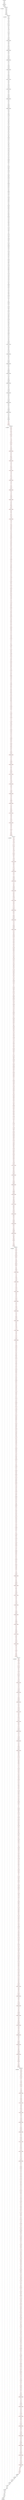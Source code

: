 digraph{
"140:SYNTH_START" -> "140:ILOAD";
"140:ILOAD" -> "142:ALOAD_0";
"142:ALOAD_0" -> "143:GETFIELD_QUICK";
"143:GETFIELD_QUICK" -> "146:IF_ICMPGE";
"146:IF_ICMPGE" -> "3355:SYNTH_DUMMY";
"146:IF_ICMPGE" -> "-3355:SYNTH_DUMMY";
"3355:SYNTH_DUMMY" -> "3355:SYNTH_PHI";
"-3355:SYNTH_DUMMY" -> "149:ICONST_0";
"149:ICONST_0" -> "150:ISTORE";
"150:ISTORE" -> "152:ILOAD";
"152:ILOAD" -> "154:ILOAD_3";
"154:ILOAD_3" -> "155:IF_ICMPGE";
"155:IF_ICMPGE" -> "3364:SYNTH_DUMMY";
"155:IF_ICMPGE" -> "-3364:SYNTH_DUMMY";
"3364:SYNTH_DUMMY" -> "3364:SYNTH_PHI";
"-3364:SYNTH_DUMMY" -> "158:ILOAD";
"158:ILOAD" -> "160:ILOAD_3";
"3202:ILOAD" -> "3204:ILOAD";
"3204:ILOAD" -> "3206:IADD";
"3206:IADD" -> "3207:ISTORE";
"3207:ISTORE" -> "3209:GOTO";
"3209:GOTO" -> "3355:SYNTH_PHI";
"160:ILOAD_3" -> "161:IADD";
"161:IADD" -> "162:ISTORE";
"162:ISTORE" -> "164:ILOAD";
"164:ILOAD" -> "166:ICONST_2";
"166:ICONST_2" -> "167:ILOAD_3";
"167:ILOAD_3" -> "168:IMUL";
"168:IMUL" -> "169:IADD";
"169:IADD" -> "170:ISTORE";
"170:ISTORE" -> "172:ILOAD";
"172:ILOAD" -> "174:ICONST_3";
"174:ICONST_3" -> "175:ILOAD_3";
"175:ILOAD_3" -> "176:IMUL";
"176:IMUL" -> "177:IADD";
"177:IADD" -> "178:ISTORE";
"178:ISTORE" -> "180:ALOAD_0";
"180:ALOAD_0" -> "181:GETFIELD_QUICK_ARRAY";
"181:GETFIELD_QUICK_ARRAY" -> "184:ILOAD";
"184:ILOAD" -> "186:ILOAD";
"186:ILOAD" -> "188:IADD";
"188:IADD" -> "189:FALOAD";
"189:FALOAD" -> "190:FSTORE";
"190:FSTORE" -> "192:ALOAD_0";
"192:ALOAD_0" -> "193:GETFIELD_QUICK_ARRAY";
"193:GETFIELD_QUICK_ARRAY" -> "196:ILOAD";
"196:ILOAD" -> "198:ILOAD";
"198:ILOAD" -> "200:IADD";
"200:IADD" -> "201:FALOAD";
"201:FALOAD" -> "202:FSTORE";
"202:FSTORE" -> "204:ALOAD_0";
"204:ALOAD_0" -> "205:GETFIELD_QUICK_ARRAY";
"205:GETFIELD_QUICK_ARRAY" -> "208:ILOAD";
"208:ILOAD" -> "210:ILOAD";
"210:ILOAD" -> "212:IADD";
"212:IADD" -> "213:FALOAD";
"213:FALOAD" -> "214:FSTORE";
"214:FSTORE" -> "216:ALOAD_0";
"216:ALOAD_0" -> "217:GETFIELD_QUICK_ARRAY";
"217:GETFIELD_QUICK_ARRAY" -> "220:ILOAD";
"220:ILOAD" -> "222:ILOAD";
"222:ILOAD" -> "224:IADD";
"224:IADD" -> "225:FALOAD";
"225:FALOAD" -> "226:FSTORE";
"226:FSTORE" -> "228:ALOAD_0";
"228:ALOAD_0" -> "229:GETFIELD_QUICK_ARRAY";
"229:GETFIELD_QUICK_ARRAY" -> "232:ILOAD";
"232:ILOAD" -> "234:ILOAD";
"234:ILOAD" -> "236:IADD";
"236:IADD" -> "237:FALOAD";
"237:FALOAD" -> "238:FSTORE";
"238:FSTORE" -> "240:ALOAD_0";
"240:ALOAD_0" -> "241:GETFIELD_QUICK_ARRAY";
"241:GETFIELD_QUICK_ARRAY" -> "244:ILOAD";
"244:ILOAD" -> "246:ILOAD";
"246:ILOAD" -> "248:IADD";
"248:IADD" -> "249:FALOAD";
"249:FALOAD" -> "250:FSTORE";
"250:FSTORE" -> "252:ALOAD_0";
"252:ALOAD_0" -> "253:GETFIELD_QUICK_ARRAY";
"253:GETFIELD_QUICK_ARRAY" -> "256:ILOAD";
"256:ILOAD" -> "258:ILOAD";
"258:ILOAD" -> "260:IADD";
"260:IADD" -> "261:FALOAD";
"261:FALOAD" -> "262:FSTORE";
"262:FSTORE" -> "264:ALOAD_0";
"264:ALOAD_0" -> "265:GETFIELD_QUICK_ARRAY";
"265:GETFIELD_QUICK_ARRAY" -> "268:ILOAD";
"268:ILOAD" -> "270:ILOAD";
"270:ILOAD" -> "272:IADD";
"272:IADD" -> "273:FALOAD";
"273:FALOAD" -> "274:FSTORE";
"274:FSTORE" -> "276:FLOAD";
"276:FLOAD" -> "278:FLOAD";
"278:FLOAD" -> "280:FADD";
"280:FADD" -> "281:FLOAD";
"281:FLOAD" -> "283:FADD";
"283:FADD" -> "284:FLOAD";
"284:FLOAD" -> "286:FADD";
"286:FADD" -> "287:FSTORE";
"287:FSTORE" -> "289:FLOAD";
"289:FLOAD" -> "291:FLOAD";
"291:FLOAD" -> "293:FADD";
"293:FADD" -> "294:FLOAD";
"294:FLOAD" -> "296:FADD";
"296:FADD" -> "297:FLOAD";
"297:FLOAD" -> "299:FADD";
"299:FADD" -> "300:FSTORE";
"300:FSTORE" -> "302:FLOAD";
"302:FLOAD" -> "304:FLOAD";
"304:FLOAD" -> "306:FSUB";
"306:FSUB" -> "307:FLOAD";
"307:FLOAD" -> "309:FADD";
"309:FADD" -> "310:FLOAD";
"310:FLOAD" -> "312:FSUB";
"312:FSUB" -> "313:FSTORE";
"313:FSTORE" -> "315:FLOAD";
"315:FLOAD" -> "317:FLOAD";
"317:FLOAD" -> "319:FSUB";
"319:FSUB" -> "320:FLOAD";
"320:FLOAD" -> "322:FADD";
"322:FADD" -> "323:FLOAD";
"323:FLOAD" -> "325:FSUB";
"325:FSUB" -> "326:FSTORE";
"326:FSTORE" -> "328:FLOAD";
"328:FLOAD" -> "330:ILOAD";
"330:ILOAD" -> "332:I2F";
"332:I2F" -> "333:FMUL";
"333:FMUL" -> "334:FSTORE";
"334:FSTORE" -> "336:FLOAD";
"336:FLOAD" -> "338:FCOS";
"338:FCOS" -> "341:FSTORE";
"341:FSTORE" -> "343:FLOAD";
"343:FLOAD" -> "345:FSIN";
"345:FSIN" -> "348:FSTORE";
"348:FSTORE" -> "350:FLOAD";
"350:FLOAD" -> "352:FSTORE";
"352:FSTORE" -> "354:FLOAD";
"354:FLOAD" -> "356:FLOAD";
"356:FLOAD" -> "358:FMUL";
"358:FMUL" -> "359:FSTORE";
"359:FSTORE" -> "361:FLOAD";
"361:FLOAD" -> "363:FLOAD";
"363:FLOAD" -> "365:FLOAD";
"365:FLOAD" -> "367:FMUL";
"367:FMUL" -> "368:FSUB";
"368:FSUB" -> "369:FSTORE";
"369:FSTORE" -> "371:FLOAD";
"371:FLOAD" -> "373:FLOAD";
"373:FLOAD" -> "375:FMUL";
"375:FMUL" -> "376:FSTORE";
"376:FSTORE" -> "378:FLOAD";
"378:FLOAD" -> "380:FLOAD";
"380:FLOAD" -> "382:FLOAD";
"382:FLOAD" -> "384:FMUL";
"384:FMUL" -> "385:FADD";
"385:FADD" -> "386:FSTORE";
"386:FSTORE" -> "388:FLOAD";
"388:FLOAD" -> "390:FLOAD";
"390:FLOAD" -> "392:FADD";
"392:FADD" -> "393:FLOAD";
"393:FLOAD" -> "395:FSUB";
"395:FSUB" -> "396:FLOAD";
"396:FLOAD" -> "398:FSUB";
"398:FSUB" -> "399:FSTORE";
"399:FSTORE" -> "401:FLOAD";
"401:FLOAD" -> "403:FLOAD";
"403:FLOAD" -> "405:FSUB";
"405:FSUB" -> "406:FLOAD";
"406:FLOAD" -> "408:FSUB";
"408:FSUB" -> "409:FLOAD";
"409:FLOAD" -> "411:FADD";
"411:FADD" -> "412:FSTORE";
"412:FSTORE" -> "414:FLOAD";
"414:FLOAD" -> "416:ILOAD";
"416:ILOAD" -> "418:I2F";
"418:I2F" -> "419:FMUL";
"419:FMUL" -> "420:FSTORE";
"420:FSTORE" -> "422:FLOAD";
"422:FLOAD" -> "424:FCOS";
"424:FCOS" -> "427:FSTORE";
"427:FSTORE" -> "429:FLOAD";
"429:FLOAD" -> "431:FSIN";
"431:FSIN" -> "434:FSTORE";
"434:FSTORE" -> "436:FLOAD";
"436:FLOAD" -> "438:FSTORE";
"438:FSTORE" -> "440:FLOAD";
"440:FLOAD" -> "442:FLOAD";
"442:FLOAD" -> "444:FMUL";
"444:FMUL" -> "445:FSTORE";
"445:FSTORE" -> "447:FLOAD";
"447:FLOAD" -> "449:FLOAD";
"449:FLOAD" -> "451:FLOAD";
"451:FLOAD" -> "453:FMUL";
"453:FMUL" -> "454:FSUB";
"454:FSUB" -> "455:FSTORE";
"455:FSTORE" -> "457:FLOAD";
"457:FLOAD" -> "459:FLOAD";
"459:FLOAD" -> "461:FMUL";
"461:FMUL" -> "462:FSTORE";
"462:FSTORE" -> "464:FLOAD";
"464:FLOAD" -> "466:FLOAD";
"466:FLOAD" -> "468:FLOAD";
"468:FLOAD" -> "470:FMUL";
"470:FMUL" -> "471:FADD";
"471:FADD" -> "472:FSTORE";
"472:FSTORE" -> "474:FLOAD";
"474:FLOAD" -> "476:FLOAD";
"476:FLOAD" -> "478:FSUB";
"478:FSUB" -> "479:FLOAD";
"479:FLOAD" -> "481:FSUB";
"481:FSUB" -> "482:FLOAD";
"482:FLOAD" -> "484:FADD";
"484:FADD" -> "485:FSTORE";
"485:FSTORE" -> "487:FLOAD";
"487:FLOAD" -> "489:FLOAD";
"489:FLOAD" -> "491:FADD";
"491:FADD" -> "492:FLOAD";
"492:FLOAD" -> "494:FSUB";
"494:FSUB" -> "495:FLOAD";
"495:FLOAD" -> "497:FSUB";
"497:FSUB" -> "498:FSTORE";
"498:FSTORE" -> "500:FLOAD";
"500:FLOAD" -> "502:ILOAD";
"502:ILOAD" -> "504:I2F";
"504:I2F" -> "505:FMUL";
"505:FMUL" -> "506:FSTORE";
"506:FSTORE" -> "508:FLOAD";
"508:FLOAD" -> "510:FCOS";
"510:FCOS" -> "513:FSTORE";
"513:FSTORE" -> "515:FLOAD";
"515:FLOAD" -> "517:FSIN";
"517:FSIN" -> "520:FSTORE";
"520:FSTORE" -> "522:FLOAD";
"522:FLOAD" -> "524:FSTORE";
"524:FSTORE" -> "526:FLOAD";
"526:FLOAD" -> "528:FLOAD";
"528:FLOAD" -> "530:FMUL";
"530:FMUL" -> "531:FSTORE";
"531:FSTORE" -> "533:FLOAD";
"533:FLOAD" -> "535:FLOAD";
"535:FLOAD" -> "537:FLOAD";
"537:FLOAD" -> "539:FMUL";
"539:FMUL" -> "540:FSUB";
"540:FSUB" -> "541:FSTORE";
"541:FSTORE" -> "543:FLOAD";
"543:FLOAD" -> "545:FLOAD";
"545:FLOAD" -> "547:FMUL";
"547:FMUL" -> "548:FSTORE";
"548:FSTORE" -> "550:FLOAD";
"550:FLOAD" -> "552:FLOAD";
"552:FLOAD" -> "554:FLOAD";
"554:FLOAD" -> "556:FMUL";
"556:FMUL" -> "557:FADD";
"557:FADD" -> "558:FSTORE";
"558:FSTORE" -> "560:ALOAD_0";
"560:ALOAD_0" -> "561:GETFIELD_QUICK_ARRAY";
"561:GETFIELD_QUICK_ARRAY" -> "564:ILOAD";
"564:ILOAD" -> "566:ILOAD";
"566:ILOAD" -> "568:IADD";
"568:IADD" -> "569:FLOAD";
"569:FLOAD" -> "571:FASTORE";
"571:FASTORE" -> "572:ALOAD_0";
"572:ALOAD_0" -> "573:GETFIELD_QUICK_ARRAY";
"573:GETFIELD_QUICK_ARRAY" -> "576:ILOAD";
"576:ILOAD" -> "578:ILOAD";
"578:ILOAD" -> "580:IADD";
"580:IADD" -> "581:FLOAD";
"581:FLOAD" -> "583:FASTORE";
"583:FASTORE" -> "584:ALOAD_0";
"584:ALOAD_0" -> "585:GETFIELD_QUICK_ARRAY";
"585:GETFIELD_QUICK_ARRAY" -> "588:ILOAD";
"588:ILOAD" -> "590:ILOAD";
"590:ILOAD" -> "592:IADD";
"592:IADD" -> "593:FLOAD";
"593:FLOAD" -> "595:FASTORE";
"595:FASTORE" -> "596:ALOAD_0";
"596:ALOAD_0" -> "597:GETFIELD_QUICK_ARRAY";
"597:GETFIELD_QUICK_ARRAY" -> "600:ILOAD";
"600:ILOAD" -> "602:ILOAD";
"602:ILOAD" -> "604:IADD";
"604:IADD" -> "605:FLOAD";
"605:FLOAD" -> "607:FASTORE";
"607:FASTORE" -> "608:ALOAD_0";
"608:ALOAD_0" -> "609:GETFIELD_QUICK_ARRAY";
"609:GETFIELD_QUICK_ARRAY" -> "612:ILOAD";
"612:ILOAD" -> "614:ILOAD";
"614:ILOAD" -> "616:IADD";
"616:IADD" -> "617:FLOAD";
"617:FLOAD" -> "619:FASTORE";
"619:FASTORE" -> "620:ALOAD_0";
"620:ALOAD_0" -> "621:GETFIELD_QUICK_ARRAY";
"621:GETFIELD_QUICK_ARRAY" -> "624:ILOAD";
"624:ILOAD" -> "626:ILOAD";
"626:ILOAD" -> "628:IADD";
"628:IADD" -> "629:FLOAD";
"629:FLOAD" -> "631:FASTORE";
"631:FASTORE" -> "632:ALOAD_0";
"632:ALOAD_0" -> "633:GETFIELD_QUICK_ARRAY";
"633:GETFIELD_QUICK_ARRAY" -> "636:ILOAD";
"636:ILOAD" -> "638:ILOAD";
"638:ILOAD" -> "640:IADD";
"640:IADD" -> "641:FLOAD";
"641:FLOAD" -> "643:FASTORE";
"643:FASTORE" -> "644:ALOAD_0";
"644:ALOAD_0" -> "645:GETFIELD_QUICK_ARRAY";
"645:GETFIELD_QUICK_ARRAY" -> "648:ILOAD";
"648:ILOAD" -> "650:ILOAD";
"650:ILOAD" -> "652:IADD";
"652:IADD" -> "653:FLOAD";
"653:FLOAD" -> "655:FASTORE";
"655:FASTORE" -> "656:IINC";
"656:IINC" -> "659:ILOAD";
"659:ILOAD" [color = red];
"659:ILOAD" -> "661:ILOAD_3";
"661:ILOAD_3" [color = red];
"661:ILOAD_3" -> "662:IF_ICMPGE";
"662:IF_ICMPGE" [color = red];
"662:IF_ICMPGE" -> "3871:SYNTH_DUMMY";
"662:IF_ICMPGE" -> "-3871:SYNTH_DUMMY";
"3871:SYNTH_DUMMY" -> "3871:SYNTH_PHI";
"-3871:SYNTH_DUMMY" -> "665:ILOAD";
"665:ILOAD" [color = red];
"665:ILOAD" -> "667:ILOAD_3";
"3198:NOP" -> "3199:GOTO";
"3199:GOTO" -> "3364:SYNTH_PHI";
"667:ILOAD_3" [color = red];
"667:ILOAD_3" -> "668:IADD";
"668:IADD" [color = red];
"668:IADD" -> "669:ISTORE";
"669:ISTORE" [color = red];
"669:ISTORE" -> "671:ILOAD";
"671:ILOAD" [color = red];
"671:ILOAD" -> "673:ICONST_2";
"673:ICONST_2" [color = red];
"673:ICONST_2" -> "674:ILOAD_3";
"674:ILOAD_3" [color = red];
"674:ILOAD_3" -> "675:IMUL";
"675:IMUL" [color = red];
"675:IMUL" -> "676:IADD";
"676:IADD" [color = red];
"676:IADD" -> "677:ISTORE";
"677:ISTORE" [color = red];
"677:ISTORE" -> "679:ILOAD";
"679:ILOAD" [color = red];
"679:ILOAD" -> "681:ICONST_3";
"681:ICONST_3" [color = red];
"681:ICONST_3" -> "682:ILOAD_3";
"682:ILOAD_3" [color = red];
"682:ILOAD_3" -> "683:IMUL";
"683:IMUL" [color = red];
"683:IMUL" -> "684:IADD";
"684:IADD" [color = red];
"684:IADD" -> "685:ISTORE";
"685:ISTORE" [color = red];
"685:ISTORE" -> "687:ALOAD_0";
"687:ALOAD_0" [color = red];
"687:ALOAD_0" -> "688:GETFIELD_QUICK_ARRAY";
"688:GETFIELD_QUICK_ARRAY" [color = red];
"688:GETFIELD_QUICK_ARRAY" -> "691:ILOAD";
"691:ILOAD" [color = red];
"691:ILOAD" -> "693:ILOAD";
"693:ILOAD" [color = red];
"693:ILOAD" -> "695:IADD";
"695:IADD" [color = red];
"695:IADD" -> "696:FALOAD";
"696:FALOAD" [color = red];
"696:FALOAD" -> "697:FSTORE";
"697:FSTORE" [color = red];
"697:FSTORE" -> "699:ALOAD_0";
"699:ALOAD_0" [color = red];
"699:ALOAD_0" -> "700:GETFIELD_QUICK_ARRAY";
"700:GETFIELD_QUICK_ARRAY" [color = red];
"700:GETFIELD_QUICK_ARRAY" -> "703:ILOAD";
"703:ILOAD" [color = red];
"703:ILOAD" -> "705:ILOAD";
"705:ILOAD" [color = red];
"705:ILOAD" -> "707:IADD";
"707:IADD" [color = red];
"707:IADD" -> "708:FALOAD";
"708:FALOAD" [color = red];
"708:FALOAD" -> "709:FSTORE";
"709:FSTORE" [color = red];
"709:FSTORE" -> "711:ALOAD_0";
"711:ALOAD_0" [color = red];
"711:ALOAD_0" -> "712:GETFIELD_QUICK_ARRAY";
"712:GETFIELD_QUICK_ARRAY" [color = red];
"712:GETFIELD_QUICK_ARRAY" -> "715:ILOAD";
"715:ILOAD" [color = red];
"715:ILOAD" -> "717:ILOAD";
"717:ILOAD" [color = red];
"717:ILOAD" -> "719:IADD";
"719:IADD" [color = red];
"719:IADD" -> "720:FALOAD";
"720:FALOAD" [color = red];
"720:FALOAD" -> "721:FSTORE";
"721:FSTORE" [color = red];
"721:FSTORE" -> "723:ALOAD_0";
"723:ALOAD_0" [color = red];
"723:ALOAD_0" -> "724:GETFIELD_QUICK_ARRAY";
"724:GETFIELD_QUICK_ARRAY" [color = red];
"724:GETFIELD_QUICK_ARRAY" -> "727:ILOAD";
"727:ILOAD" [color = red];
"727:ILOAD" -> "729:ILOAD";
"729:ILOAD" [color = red];
"729:ILOAD" -> "731:IADD";
"731:IADD" [color = red];
"731:IADD" -> "732:FALOAD";
"732:FALOAD" [color = red];
"732:FALOAD" -> "733:FSTORE";
"733:FSTORE" [color = red];
"733:FSTORE" -> "735:ALOAD_0";
"735:ALOAD_0" [color = red];
"735:ALOAD_0" -> "736:GETFIELD_QUICK_ARRAY";
"736:GETFIELD_QUICK_ARRAY" [color = red];
"736:GETFIELD_QUICK_ARRAY" -> "739:ILOAD";
"739:ILOAD" [color = red];
"739:ILOAD" -> "741:ILOAD";
"741:ILOAD" [color = red];
"741:ILOAD" -> "743:IADD";
"743:IADD" [color = red];
"743:IADD" -> "744:FALOAD";
"744:FALOAD" [color = red];
"744:FALOAD" -> "745:FSTORE";
"745:FSTORE" [color = red];
"745:FSTORE" -> "747:ALOAD_0";
"747:ALOAD_0" [color = red];
"747:ALOAD_0" -> "748:GETFIELD_QUICK_ARRAY";
"748:GETFIELD_QUICK_ARRAY" [color = red];
"748:GETFIELD_QUICK_ARRAY" -> "751:ILOAD";
"751:ILOAD" [color = red];
"751:ILOAD" -> "753:ILOAD";
"753:ILOAD" [color = red];
"753:ILOAD" -> "755:IADD";
"755:IADD" [color = red];
"755:IADD" -> "756:FALOAD";
"756:FALOAD" [color = red];
"756:FALOAD" -> "757:FSTORE";
"757:FSTORE" [color = red];
"757:FSTORE" -> "759:ALOAD_0";
"759:ALOAD_0" [color = red];
"759:ALOAD_0" -> "760:GETFIELD_QUICK_ARRAY";
"760:GETFIELD_QUICK_ARRAY" [color = red];
"760:GETFIELD_QUICK_ARRAY" -> "763:ILOAD";
"763:ILOAD" [color = red];
"763:ILOAD" -> "765:ILOAD";
"765:ILOAD" [color = red];
"765:ILOAD" -> "767:IADD";
"767:IADD" [color = red];
"767:IADD" -> "768:FALOAD";
"768:FALOAD" [color = red];
"768:FALOAD" -> "769:FSTORE";
"769:FSTORE" [color = red];
"769:FSTORE" -> "771:ALOAD_0";
"771:ALOAD_0" [color = red];
"771:ALOAD_0" -> "772:GETFIELD_QUICK_ARRAY";
"772:GETFIELD_QUICK_ARRAY" [color = red];
"772:GETFIELD_QUICK_ARRAY" -> "775:ILOAD";
"775:ILOAD" [color = red];
"775:ILOAD" -> "777:ILOAD";
"777:ILOAD" [color = red];
"777:ILOAD" -> "779:IADD";
"779:IADD" [color = red];
"779:IADD" -> "780:FALOAD";
"780:FALOAD" [color = red];
"780:FALOAD" -> "781:FSTORE";
"781:FSTORE" [color = red];
"781:FSTORE" -> "783:FLOAD";
"783:FLOAD" [color = red];
"783:FLOAD" -> "785:FLOAD";
"785:FLOAD" [color = red];
"785:FLOAD" -> "787:FADD";
"787:FADD" [color = red];
"787:FADD" -> "788:FLOAD";
"788:FLOAD" [color = red];
"788:FLOAD" -> "790:FADD";
"790:FADD" [color = red];
"790:FADD" -> "791:FLOAD";
"791:FLOAD" [color = red];
"791:FLOAD" -> "793:FADD";
"793:FADD" [color = red];
"793:FADD" -> "794:FSTORE";
"794:FSTORE" [color = red];
"794:FSTORE" -> "796:FLOAD";
"796:FLOAD" [color = red];
"796:FLOAD" -> "798:FLOAD";
"798:FLOAD" [color = red];
"798:FLOAD" -> "800:FADD";
"800:FADD" [color = red];
"800:FADD" -> "801:FLOAD";
"801:FLOAD" [color = red];
"801:FLOAD" -> "803:FADD";
"803:FADD" [color = red];
"803:FADD" -> "804:FLOAD";
"804:FLOAD" [color = red];
"804:FLOAD" -> "806:FADD";
"806:FADD" [color = red];
"806:FADD" -> "807:FSTORE";
"807:FSTORE" [color = red];
"807:FSTORE" -> "809:FLOAD";
"809:FLOAD" [color = red];
"809:FLOAD" -> "811:FLOAD";
"811:FLOAD" [color = red];
"811:FLOAD" -> "813:FSUB";
"813:FSUB" [color = red];
"813:FSUB" -> "814:FLOAD";
"814:FLOAD" [color = red];
"814:FLOAD" -> "816:FADD";
"816:FADD" [color = red];
"816:FADD" -> "817:FLOAD";
"817:FLOAD" [color = red];
"817:FLOAD" -> "819:FSUB";
"819:FSUB" [color = red];
"819:FSUB" -> "820:FSTORE";
"820:FSTORE" [color = red];
"820:FSTORE" -> "822:FLOAD";
"822:FLOAD" [color = red];
"822:FLOAD" -> "824:FLOAD";
"824:FLOAD" [color = red];
"824:FLOAD" -> "826:FSUB";
"826:FSUB" [color = red];
"826:FSUB" -> "827:FLOAD";
"827:FLOAD" [color = red];
"827:FLOAD" -> "829:FADD";
"829:FADD" [color = red];
"829:FADD" -> "830:FLOAD";
"830:FLOAD" [color = red];
"830:FLOAD" -> "832:FSUB";
"832:FSUB" [color = red];
"832:FSUB" -> "833:FSTORE";
"833:FSTORE" [color = red];
"833:FSTORE" -> "835:FLOAD";
"835:FLOAD" [color = red];
"835:FLOAD" -> "837:ILOAD";
"837:ILOAD" [color = red];
"837:ILOAD" -> "839:I2F";
"839:I2F" [color = red];
"839:I2F" -> "840:FMUL";
"840:FMUL" [color = red];
"840:FMUL" -> "841:FSTORE";
"841:FSTORE" [color = red];
"841:FSTORE" -> "843:FLOAD";
"843:FLOAD" [color = red];
"843:FLOAD" -> "845:FCOS";
"845:FCOS" [color = red];
"845:FCOS" -> "848:FSTORE";
"848:FSTORE" [color = red];
"848:FSTORE" -> "850:FLOAD";
"850:FLOAD" [color = red];
"850:FLOAD" -> "852:FSIN";
"852:FSIN" [color = red];
"852:FSIN" -> "855:FSTORE";
"855:FSTORE" [color = red];
"855:FSTORE" -> "857:FLOAD";
"857:FLOAD" [color = red];
"857:FLOAD" -> "859:FSTORE";
"859:FSTORE" [color = red];
"859:FSTORE" -> "861:FLOAD";
"861:FLOAD" [color = red];
"861:FLOAD" -> "863:FLOAD";
"863:FLOAD" [color = red];
"863:FLOAD" -> "865:FMUL";
"865:FMUL" [color = red];
"865:FMUL" -> "866:FSTORE";
"866:FSTORE" [color = red];
"866:FSTORE" -> "868:FLOAD";
"868:FLOAD" [color = red];
"868:FLOAD" -> "870:FLOAD";
"870:FLOAD" [color = red];
"870:FLOAD" -> "872:FLOAD";
"872:FLOAD" [color = red];
"872:FLOAD" -> "874:FMUL";
"874:FMUL" [color = red];
"874:FMUL" -> "875:FSUB";
"875:FSUB" [color = red];
"875:FSUB" -> "876:FSTORE";
"876:FSTORE" [color = red];
"876:FSTORE" -> "878:FLOAD";
"878:FLOAD" [color = red];
"878:FLOAD" -> "880:FLOAD";
"880:FLOAD" [color = red];
"880:FLOAD" -> "882:FMUL";
"882:FMUL" [color = red];
"882:FMUL" -> "883:FSTORE";
"883:FSTORE" [color = red];
"883:FSTORE" -> "885:FLOAD";
"885:FLOAD" [color = red];
"885:FLOAD" -> "887:FLOAD";
"887:FLOAD" [color = red];
"887:FLOAD" -> "889:FLOAD";
"889:FLOAD" [color = red];
"889:FLOAD" -> "891:FMUL";
"891:FMUL" [color = red];
"891:FMUL" -> "892:FADD";
"892:FADD" [color = red];
"892:FADD" -> "893:FSTORE";
"893:FSTORE" [color = red];
"893:FSTORE" -> "895:FLOAD";
"895:FLOAD" [color = red];
"895:FLOAD" -> "897:FLOAD";
"897:FLOAD" [color = red];
"897:FLOAD" -> "899:FADD";
"899:FADD" [color = red];
"899:FADD" -> "900:FLOAD";
"900:FLOAD" [color = red];
"900:FLOAD" -> "902:FSUB";
"902:FSUB" [color = red];
"902:FSUB" -> "903:FLOAD";
"903:FLOAD" [color = red];
"903:FLOAD" -> "905:FSUB";
"905:FSUB" [color = red];
"905:FSUB" -> "906:FSTORE";
"906:FSTORE" [color = red];
"906:FSTORE" -> "908:FLOAD";
"908:FLOAD" [color = red];
"908:FLOAD" -> "910:FLOAD";
"910:FLOAD" [color = red];
"910:FLOAD" -> "912:FSUB";
"912:FSUB" [color = red];
"912:FSUB" -> "913:FLOAD";
"913:FLOAD" [color = red];
"913:FLOAD" -> "915:FSUB";
"915:FSUB" [color = red];
"915:FSUB" -> "916:FLOAD";
"916:FLOAD" [color = red];
"916:FLOAD" -> "918:FADD";
"918:FADD" [color = red];
"918:FADD" -> "919:FSTORE";
"919:FSTORE" [color = red];
"919:FSTORE" -> "921:FLOAD";
"921:FLOAD" [color = red];
"921:FLOAD" -> "923:ILOAD";
"923:ILOAD" [color = red];
"923:ILOAD" -> "925:I2F";
"925:I2F" [color = red];
"925:I2F" -> "926:FMUL";
"926:FMUL" [color = red];
"926:FMUL" -> "927:FSTORE";
"927:FSTORE" [color = red];
"927:FSTORE" -> "929:FLOAD";
"929:FLOAD" [color = red];
"929:FLOAD" -> "931:FCOS";
"931:FCOS" [color = red];
"931:FCOS" -> "934:FSTORE";
"934:FSTORE" [color = red];
"934:FSTORE" -> "936:FLOAD";
"936:FLOAD" [color = red];
"936:FLOAD" -> "938:FSIN";
"938:FSIN" [color = red];
"938:FSIN" -> "941:FSTORE";
"941:FSTORE" [color = red];
"941:FSTORE" -> "943:FLOAD";
"943:FLOAD" [color = red];
"943:FLOAD" -> "945:FSTORE";
"945:FSTORE" [color = red];
"945:FSTORE" -> "947:FLOAD";
"947:FLOAD" [color = red];
"947:FLOAD" -> "949:FLOAD";
"949:FLOAD" [color = red];
"949:FLOAD" -> "951:FMUL";
"951:FMUL" [color = red];
"951:FMUL" -> "952:FSTORE";
"952:FSTORE" [color = red];
"952:FSTORE" -> "954:FLOAD";
"954:FLOAD" [color = red];
"954:FLOAD" -> "956:FLOAD";
"956:FLOAD" [color = red];
"956:FLOAD" -> "958:FLOAD";
"958:FLOAD" [color = red];
"958:FLOAD" -> "960:FMUL";
"960:FMUL" [color = red];
"960:FMUL" -> "961:FSUB";
"961:FSUB" [color = red];
"961:FSUB" -> "962:FSTORE";
"962:FSTORE" [color = red];
"962:FSTORE" -> "964:FLOAD";
"964:FLOAD" [color = red];
"964:FLOAD" -> "966:FLOAD";
"966:FLOAD" [color = red];
"966:FLOAD" -> "968:FMUL";
"968:FMUL" [color = red];
"968:FMUL" -> "969:FSTORE";
"969:FSTORE" [color = red];
"969:FSTORE" -> "971:FLOAD";
"971:FLOAD" [color = red];
"971:FLOAD" -> "973:FLOAD";
"973:FLOAD" [color = red];
"973:FLOAD" -> "975:FLOAD";
"975:FLOAD" [color = red];
"975:FLOAD" -> "977:FMUL";
"977:FMUL" [color = red];
"977:FMUL" -> "978:FADD";
"978:FADD" [color = red];
"978:FADD" -> "979:FSTORE";
"979:FSTORE" [color = red];
"979:FSTORE" -> "981:FLOAD";
"981:FLOAD" [color = red];
"981:FLOAD" -> "983:FLOAD";
"983:FLOAD" [color = red];
"983:FLOAD" -> "985:FSUB";
"985:FSUB" [color = red];
"985:FSUB" -> "986:FLOAD";
"986:FLOAD" [color = red];
"986:FLOAD" -> "988:FSUB";
"988:FSUB" [color = red];
"988:FSUB" -> "989:FLOAD";
"989:FLOAD" [color = red];
"989:FLOAD" -> "991:FADD";
"991:FADD" [color = red];
"991:FADD" -> "992:FSTORE";
"992:FSTORE" [color = red];
"992:FSTORE" -> "994:FLOAD";
"994:FLOAD" [color = red];
"994:FLOAD" -> "996:FLOAD";
"996:FLOAD" [color = red];
"996:FLOAD" -> "998:FADD";
"998:FADD" [color = red];
"998:FADD" -> "999:FLOAD";
"999:FLOAD" [color = red];
"999:FLOAD" -> "1001:FSUB";
"1001:FSUB" [color = red];
"1001:FSUB" -> "1002:FLOAD";
"1002:FLOAD" [color = red];
"1002:FLOAD" -> "1004:FSUB";
"1004:FSUB" [color = red];
"1004:FSUB" -> "1005:FSTORE";
"1005:FSTORE" [color = red];
"1005:FSTORE" -> "1007:FLOAD";
"1007:FLOAD" [color = red];
"1007:FLOAD" -> "1009:ILOAD";
"1009:ILOAD" [color = red];
"1009:ILOAD" -> "1011:I2F";
"1011:I2F" [color = red];
"1011:I2F" -> "1012:FMUL";
"1012:FMUL" [color = red];
"1012:FMUL" -> "1013:FSTORE";
"1013:FSTORE" [color = red];
"1013:FSTORE" -> "1015:FLOAD";
"1015:FLOAD" [color = red];
"1015:FLOAD" -> "1017:FCOS";
"1017:FCOS" [color = red];
"1017:FCOS" -> "1020:FSTORE";
"1020:FSTORE" [color = red];
"1020:FSTORE" -> "1022:FLOAD";
"1022:FLOAD" [color = red];
"1022:FLOAD" -> "1024:FSIN";
"1024:FSIN" [color = red];
"1024:FSIN" -> "1027:FSTORE";
"1027:FSTORE" [color = red];
"1027:FSTORE" -> "1029:FLOAD";
"1029:FLOAD" [color = red];
"1029:FLOAD" -> "1031:FSTORE";
"1031:FSTORE" [color = red];
"1031:FSTORE" -> "1033:FLOAD";
"1033:FLOAD" [color = red];
"1033:FLOAD" -> "1035:FLOAD";
"1035:FLOAD" [color = red];
"1035:FLOAD" -> "1037:FMUL";
"1037:FMUL" [color = red];
"1037:FMUL" -> "1038:FSTORE";
"1038:FSTORE" [color = red];
"1038:FSTORE" -> "1040:FLOAD";
"1040:FLOAD" [color = red];
"1040:FLOAD" -> "1042:FLOAD";
"1042:FLOAD" [color = red];
"1042:FLOAD" -> "1044:FLOAD";
"1044:FLOAD" [color = red];
"1044:FLOAD" -> "1046:FMUL";
"1046:FMUL" [color = red];
"1046:FMUL" -> "1047:FSUB";
"1047:FSUB" [color = red];
"1047:FSUB" -> "1048:FSTORE";
"1048:FSTORE" [color = red];
"1048:FSTORE" -> "1050:FLOAD";
"1050:FLOAD" [color = red];
"1050:FLOAD" -> "1052:FLOAD";
"1052:FLOAD" [color = red];
"1052:FLOAD" -> "1054:FMUL";
"1054:FMUL" [color = red];
"1054:FMUL" -> "1055:FSTORE";
"1055:FSTORE" [color = red];
"1055:FSTORE" -> "1057:FLOAD";
"1057:FLOAD" [color = red];
"1057:FLOAD" -> "1059:FLOAD";
"1059:FLOAD" [color = red];
"1059:FLOAD" -> "1061:FLOAD";
"1061:FLOAD" [color = red];
"1061:FLOAD" -> "1063:FMUL";
"1063:FMUL" [color = red];
"1063:FMUL" -> "1064:FADD";
"1064:FADD" [color = red];
"1064:FADD" -> "1065:FSTORE";
"1065:FSTORE" [color = red];
"1065:FSTORE" -> "1067:ALOAD_0";
"1067:ALOAD_0" [color = red];
"1067:ALOAD_0" -> "1068:GETFIELD_QUICK_ARRAY";
"1068:GETFIELD_QUICK_ARRAY" [color = red];
"1068:GETFIELD_QUICK_ARRAY" -> "1071:ILOAD";
"1071:ILOAD" [color = red];
"1071:ILOAD" -> "1073:ILOAD";
"1073:ILOAD" [color = red];
"1073:ILOAD" -> "1075:IADD";
"1075:IADD" [color = red];
"1075:IADD" -> "1076:FLOAD";
"1076:FLOAD" [color = red];
"1076:FLOAD" -> "1078:FASTORE";
"1078:FASTORE" [color = red];
"1078:FASTORE" -> "1079:ALOAD_0";
"1079:ALOAD_0" [color = red];
"1079:ALOAD_0" -> "1080:GETFIELD_QUICK_ARRAY";
"1080:GETFIELD_QUICK_ARRAY" [color = red];
"1080:GETFIELD_QUICK_ARRAY" -> "1083:ILOAD";
"1083:ILOAD" [color = red];
"1083:ILOAD" -> "1085:ILOAD";
"1085:ILOAD" [color = red];
"1085:ILOAD" -> "1087:IADD";
"1087:IADD" [color = red];
"1087:IADD" -> "1088:FLOAD";
"1088:FLOAD" [color = red];
"1088:FLOAD" -> "1090:FASTORE";
"1090:FASTORE" [color = red];
"1090:FASTORE" -> "1091:ALOAD_0";
"1091:ALOAD_0" [color = red];
"1091:ALOAD_0" -> "1092:GETFIELD_QUICK_ARRAY";
"1092:GETFIELD_QUICK_ARRAY" [color = red];
"1092:GETFIELD_QUICK_ARRAY" -> "1095:ILOAD";
"1095:ILOAD" [color = red];
"1095:ILOAD" -> "1097:ILOAD";
"1097:ILOAD" [color = red];
"1097:ILOAD" -> "1099:IADD";
"1099:IADD" [color = red];
"1099:IADD" -> "1100:FLOAD";
"1100:FLOAD" [color = red];
"1100:FLOAD" -> "1102:FASTORE";
"1102:FASTORE" [color = red];
"1102:FASTORE" -> "1103:ALOAD_0";
"1103:ALOAD_0" [color = red];
"1103:ALOAD_0" -> "1104:GETFIELD_QUICK_ARRAY";
"1104:GETFIELD_QUICK_ARRAY" [color = red];
"1104:GETFIELD_QUICK_ARRAY" -> "1107:ILOAD";
"1107:ILOAD" [color = red];
"1107:ILOAD" -> "1109:ILOAD";
"1109:ILOAD" [color = red];
"1109:ILOAD" -> "1111:IADD";
"1111:IADD" [color = red];
"1111:IADD" -> "1112:FLOAD";
"1112:FLOAD" [color = red];
"1112:FLOAD" -> "1114:FASTORE";
"1114:FASTORE" [color = red];
"1114:FASTORE" -> "1115:ALOAD_0";
"1115:ALOAD_0" [color = red];
"1115:ALOAD_0" -> "1116:GETFIELD_QUICK_ARRAY";
"1116:GETFIELD_QUICK_ARRAY" [color = red];
"1116:GETFIELD_QUICK_ARRAY" -> "1119:ILOAD";
"1119:ILOAD" [color = red];
"1119:ILOAD" -> "1121:ILOAD";
"1121:ILOAD" [color = red];
"1121:ILOAD" -> "1123:IADD";
"1123:IADD" [color = red];
"1123:IADD" -> "1124:FLOAD";
"1124:FLOAD" [color = red];
"1124:FLOAD" -> "1126:FASTORE";
"1126:FASTORE" [color = red];
"1126:FASTORE" -> "1127:ALOAD_0";
"1127:ALOAD_0" [color = red];
"1127:ALOAD_0" -> "1128:GETFIELD_QUICK_ARRAY";
"1128:GETFIELD_QUICK_ARRAY" [color = red];
"1128:GETFIELD_QUICK_ARRAY" -> "1131:ILOAD";
"1131:ILOAD" [color = red];
"1131:ILOAD" -> "1133:ILOAD";
"1133:ILOAD" [color = red];
"1133:ILOAD" -> "1135:IADD";
"1135:IADD" [color = red];
"1135:IADD" -> "1136:FLOAD";
"1136:FLOAD" [color = red];
"1136:FLOAD" -> "1138:FASTORE";
"1138:FASTORE" [color = red];
"1138:FASTORE" -> "1139:ALOAD_0";
"1139:ALOAD_0" [color = red];
"1139:ALOAD_0" -> "1140:GETFIELD_QUICK_ARRAY";
"1140:GETFIELD_QUICK_ARRAY" [color = red];
"1140:GETFIELD_QUICK_ARRAY" -> "1143:ILOAD";
"1143:ILOAD" [color = red];
"1143:ILOAD" -> "1145:ILOAD";
"1145:ILOAD" [color = red];
"1145:ILOAD" -> "1147:IADD";
"1147:IADD" [color = red];
"1147:IADD" -> "1148:FLOAD";
"1148:FLOAD" [color = red];
"1148:FLOAD" -> "1150:FASTORE";
"1150:FASTORE" [color = red];
"1150:FASTORE" -> "1151:ALOAD_0";
"1151:ALOAD_0" [color = red];
"1151:ALOAD_0" -> "1152:GETFIELD_QUICK_ARRAY";
"1152:GETFIELD_QUICK_ARRAY" [color = red];
"1152:GETFIELD_QUICK_ARRAY" -> "1155:ILOAD";
"1155:ILOAD" [color = red];
"1155:ILOAD" -> "1157:ILOAD";
"1157:ILOAD" [color = red];
"1157:ILOAD" -> "1159:IADD";
"1159:IADD" [color = red];
"1159:IADD" -> "1160:FLOAD";
"1160:FLOAD" [color = red];
"1160:FLOAD" -> "1162:FASTORE";
"1162:FASTORE" [color = red];
"1162:FASTORE" -> "1163:IINC";
"1163:IINC" [color = red];
"1163:IINC" -> "1166:ILOAD";
"1166:ILOAD" [color = red];
"1166:ILOAD" -> "1168:ILOAD_3";
"1168:ILOAD_3" [color = red];
"1168:ILOAD_3" -> "1169:IF_ICMPGE";
"1169:IF_ICMPGE" [color = red];
"1169:IF_ICMPGE" -> "4378:SYNTH_DUMMY";
"1169:IF_ICMPGE" -> "-4378:SYNTH_DUMMY";
"4378:SYNTH_DUMMY" -> "4378:SYNTH_PHI";
"-4378:SYNTH_DUMMY" -> "1172:ILOAD";
"1172:ILOAD" [color = red];
"1172:ILOAD" -> "1174:ILOAD_3";
"3197:NOP" -> "3871:SYNTH_PHI";
"1174:ILOAD_3" [color = red];
"1174:ILOAD_3" -> "1175:IADD";
"1175:IADD" [color = red];
"1175:IADD" -> "1176:ISTORE";
"1176:ISTORE" [color = red];
"1176:ISTORE" -> "1178:ILOAD";
"1178:ILOAD" [color = red];
"1178:ILOAD" -> "1180:ICONST_2";
"1180:ICONST_2" [color = red];
"1180:ICONST_2" -> "1181:ILOAD_3";
"1181:ILOAD_3" [color = red];
"1181:ILOAD_3" -> "1182:IMUL";
"1182:IMUL" [color = red];
"1182:IMUL" -> "1183:IADD";
"1183:IADD" [color = red];
"1183:IADD" -> "1184:ISTORE";
"1184:ISTORE" [color = red];
"1184:ISTORE" -> "1186:ILOAD";
"1186:ILOAD" [color = red];
"1186:ILOAD" -> "1188:ICONST_3";
"1188:ICONST_3" [color = red];
"1188:ICONST_3" -> "1189:ILOAD_3";
"1189:ILOAD_3" [color = red];
"1189:ILOAD_3" -> "1190:IMUL";
"1190:IMUL" [color = red];
"1190:IMUL" -> "1191:IADD";
"1191:IADD" [color = red];
"1191:IADD" -> "1192:ISTORE";
"1192:ISTORE" [color = red];
"1192:ISTORE" -> "1194:ALOAD_0";
"1194:ALOAD_0" [color = red];
"1194:ALOAD_0" -> "1195:GETFIELD_QUICK_ARRAY";
"1195:GETFIELD_QUICK_ARRAY" [color = red];
"1195:GETFIELD_QUICK_ARRAY" -> "1198:ILOAD";
"1198:ILOAD" [color = red];
"1198:ILOAD" -> "1200:ILOAD";
"1200:ILOAD" [color = red];
"1200:ILOAD" -> "1202:IADD";
"1202:IADD" [color = red];
"1202:IADD" -> "1203:FALOAD";
"1203:FALOAD" [color = red];
"1203:FALOAD" -> "1204:FSTORE";
"1204:FSTORE" [color = red];
"1204:FSTORE" -> "1206:ALOAD_0";
"1206:ALOAD_0" [color = red];
"1206:ALOAD_0" -> "1207:GETFIELD_QUICK_ARRAY";
"1207:GETFIELD_QUICK_ARRAY" [color = red];
"1207:GETFIELD_QUICK_ARRAY" -> "1210:ILOAD";
"1210:ILOAD" [color = red];
"1210:ILOAD" -> "1212:ILOAD";
"1212:ILOAD" [color = red];
"1212:ILOAD" -> "1214:IADD";
"1214:IADD" [color = red];
"1214:IADD" -> "1215:FALOAD";
"1215:FALOAD" [color = red];
"1215:FALOAD" -> "1216:FSTORE";
"1216:FSTORE" [color = red];
"1216:FSTORE" -> "1218:ALOAD_0";
"1218:ALOAD_0" [color = red];
"1218:ALOAD_0" -> "1219:GETFIELD_QUICK_ARRAY";
"1219:GETFIELD_QUICK_ARRAY" [color = red];
"1219:GETFIELD_QUICK_ARRAY" -> "1222:ILOAD";
"1222:ILOAD" [color = red];
"1222:ILOAD" -> "1224:ILOAD";
"1224:ILOAD" [color = red];
"1224:ILOAD" -> "1226:IADD";
"1226:IADD" [color = red];
"1226:IADD" -> "1227:FALOAD";
"1227:FALOAD" [color = red];
"1227:FALOAD" -> "1228:FSTORE";
"1228:FSTORE" [color = red];
"1228:FSTORE" -> "1230:ALOAD_0";
"1230:ALOAD_0" [color = red];
"1230:ALOAD_0" -> "1231:GETFIELD_QUICK_ARRAY";
"1231:GETFIELD_QUICK_ARRAY" [color = red];
"1231:GETFIELD_QUICK_ARRAY" -> "1234:ILOAD";
"1234:ILOAD" [color = red];
"1234:ILOAD" -> "1236:ILOAD";
"1236:ILOAD" [color = red];
"1236:ILOAD" -> "1238:IADD";
"1238:IADD" [color = red];
"1238:IADD" -> "1239:FALOAD";
"1239:FALOAD" [color = red];
"1239:FALOAD" -> "1240:FSTORE";
"1240:FSTORE" [color = red];
"1240:FSTORE" -> "1242:ALOAD_0";
"1242:ALOAD_0" [color = red];
"1242:ALOAD_0" -> "1243:GETFIELD_QUICK_ARRAY";
"1243:GETFIELD_QUICK_ARRAY" [color = red];
"1243:GETFIELD_QUICK_ARRAY" -> "1246:ILOAD";
"1246:ILOAD" [color = red];
"1246:ILOAD" -> "1248:ILOAD";
"1248:ILOAD" [color = red];
"1248:ILOAD" -> "1250:IADD";
"1250:IADD" [color = red];
"1250:IADD" -> "1251:FALOAD";
"1251:FALOAD" [color = red];
"1251:FALOAD" -> "1252:FSTORE";
"1252:FSTORE" [color = red];
"1252:FSTORE" -> "1254:ALOAD_0";
"1254:ALOAD_0" [color = red];
"1254:ALOAD_0" -> "1255:GETFIELD_QUICK_ARRAY";
"1255:GETFIELD_QUICK_ARRAY" [color = red];
"1255:GETFIELD_QUICK_ARRAY" -> "1258:ILOAD";
"1258:ILOAD" [color = red];
"1258:ILOAD" -> "1260:ILOAD";
"1260:ILOAD" [color = red];
"1260:ILOAD" -> "1262:IADD";
"1262:IADD" [color = red];
"1262:IADD" -> "1263:FALOAD";
"1263:FALOAD" [color = red];
"1263:FALOAD" -> "1264:FSTORE";
"1264:FSTORE" [color = red];
"1264:FSTORE" -> "1266:ALOAD_0";
"1266:ALOAD_0" [color = red];
"1266:ALOAD_0" -> "1267:GETFIELD_QUICK_ARRAY";
"1267:GETFIELD_QUICK_ARRAY" [color = red];
"1267:GETFIELD_QUICK_ARRAY" -> "1270:ILOAD";
"1270:ILOAD" [color = red];
"1270:ILOAD" -> "1272:ILOAD";
"1272:ILOAD" [color = red];
"1272:ILOAD" -> "1274:IADD";
"1274:IADD" [color = red];
"1274:IADD" -> "1275:FALOAD";
"1275:FALOAD" [color = red];
"1275:FALOAD" -> "1276:FSTORE";
"1276:FSTORE" [color = red];
"1276:FSTORE" -> "1278:ALOAD_0";
"1278:ALOAD_0" [color = red];
"1278:ALOAD_0" -> "1279:GETFIELD_QUICK_ARRAY";
"1279:GETFIELD_QUICK_ARRAY" [color = red];
"1279:GETFIELD_QUICK_ARRAY" -> "1282:ILOAD";
"1282:ILOAD" [color = red];
"1282:ILOAD" -> "1284:ILOAD";
"1284:ILOAD" [color = red];
"1284:ILOAD" -> "1286:IADD";
"1286:IADD" [color = red];
"1286:IADD" -> "1287:FALOAD";
"1287:FALOAD" [color = red];
"1287:FALOAD" -> "1288:FSTORE";
"1288:FSTORE" [color = red];
"1288:FSTORE" -> "1290:FLOAD";
"1290:FLOAD" [color = red];
"1290:FLOAD" -> "1292:FLOAD";
"1292:FLOAD" [color = red];
"1292:FLOAD" -> "1294:FADD";
"1294:FADD" [color = red];
"1294:FADD" -> "1295:FLOAD";
"1295:FLOAD" [color = red];
"1295:FLOAD" -> "1297:FADD";
"1297:FADD" [color = red];
"1297:FADD" -> "1298:FLOAD";
"1298:FLOAD" [color = red];
"1298:FLOAD" -> "1300:FADD";
"1300:FADD" [color = red];
"1300:FADD" -> "1301:FSTORE";
"1301:FSTORE" [color = red];
"1301:FSTORE" -> "1303:FLOAD";
"1303:FLOAD" [color = red];
"1303:FLOAD" -> "1305:FLOAD";
"1305:FLOAD" [color = red];
"1305:FLOAD" -> "1307:FADD";
"1307:FADD" [color = red];
"1307:FADD" -> "1308:FLOAD";
"1308:FLOAD" [color = red];
"1308:FLOAD" -> "1310:FADD";
"1310:FADD" [color = red];
"1310:FADD" -> "1311:FLOAD";
"1311:FLOAD" [color = red];
"1311:FLOAD" -> "1313:FADD";
"1313:FADD" [color = red];
"1313:FADD" -> "1314:FSTORE";
"1314:FSTORE" [color = red];
"1314:FSTORE" -> "1316:FLOAD";
"1316:FLOAD" [color = red];
"1316:FLOAD" -> "1318:FLOAD";
"1318:FLOAD" [color = red];
"1318:FLOAD" -> "1320:FSUB";
"1320:FSUB" [color = red];
"1320:FSUB" -> "1321:FLOAD";
"1321:FLOAD" [color = red];
"1321:FLOAD" -> "1323:FADD";
"1323:FADD" [color = red];
"1323:FADD" -> "1324:FLOAD";
"1324:FLOAD" [color = red];
"1324:FLOAD" -> "1326:FSUB";
"1326:FSUB" [color = red];
"1326:FSUB" -> "1327:FSTORE";
"1327:FSTORE" [color = red];
"1327:FSTORE" -> "1329:FLOAD";
"1329:FLOAD" [color = red];
"1329:FLOAD" -> "1331:FLOAD";
"1331:FLOAD" [color = red];
"1331:FLOAD" -> "1333:FSUB";
"1333:FSUB" [color = red];
"1333:FSUB" -> "1334:FLOAD";
"1334:FLOAD" [color = red];
"1334:FLOAD" -> "1336:FADD";
"1336:FADD" [color = red];
"1336:FADD" -> "1337:FLOAD";
"1337:FLOAD" [color = red];
"1337:FLOAD" -> "1339:FSUB";
"1339:FSUB" [color = red];
"1339:FSUB" -> "1340:FSTORE";
"1340:FSTORE" [color = red];
"1340:FSTORE" -> "1342:FLOAD";
"1342:FLOAD" [color = red];
"1342:FLOAD" -> "1344:ILOAD";
"1344:ILOAD" [color = red];
"1344:ILOAD" -> "1346:I2F";
"1346:I2F" [color = red];
"1346:I2F" -> "1347:FMUL";
"1347:FMUL" [color = red];
"1347:FMUL" -> "1348:FSTORE";
"1348:FSTORE" [color = red];
"1348:FSTORE" -> "1350:FLOAD";
"1350:FLOAD" [color = red];
"1350:FLOAD" -> "1352:FCOS";
"1352:FCOS" [color = red];
"1352:FCOS" -> "1355:FSTORE";
"1355:FSTORE" [color = red];
"1355:FSTORE" -> "1357:FLOAD";
"1357:FLOAD" [color = red];
"1357:FLOAD" -> "1359:FSIN";
"1359:FSIN" [color = red];
"1359:FSIN" -> "1362:FSTORE";
"1362:FSTORE" [color = red];
"1362:FSTORE" -> "1364:FLOAD";
"1364:FLOAD" [color = red];
"1364:FLOAD" -> "1366:FSTORE";
"1366:FSTORE" [color = red];
"1366:FSTORE" -> "1368:FLOAD";
"1368:FLOAD" [color = red];
"1368:FLOAD" -> "1370:FLOAD";
"1370:FLOAD" [color = red];
"1370:FLOAD" -> "1372:FMUL";
"1372:FMUL" [color = red];
"1372:FMUL" -> "1373:FSTORE";
"1373:FSTORE" [color = red];
"1373:FSTORE" -> "1375:FLOAD";
"1375:FLOAD" [color = red];
"1375:FLOAD" -> "1377:FLOAD";
"1377:FLOAD" [color = red];
"1377:FLOAD" -> "1379:FLOAD";
"1379:FLOAD" [color = red];
"1379:FLOAD" -> "1381:FMUL";
"1381:FMUL" [color = red];
"1381:FMUL" -> "1382:FSUB";
"1382:FSUB" [color = red];
"1382:FSUB" -> "1383:FSTORE";
"1383:FSTORE" [color = red];
"1383:FSTORE" -> "1385:FLOAD";
"1385:FLOAD" [color = red];
"1385:FLOAD" -> "1387:FLOAD";
"1387:FLOAD" [color = red];
"1387:FLOAD" -> "1389:FMUL";
"1389:FMUL" [color = red];
"1389:FMUL" -> "1390:FSTORE";
"1390:FSTORE" [color = red];
"1390:FSTORE" -> "1392:FLOAD";
"1392:FLOAD" [color = red];
"1392:FLOAD" -> "1394:FLOAD";
"1394:FLOAD" [color = red];
"1394:FLOAD" -> "1396:FLOAD";
"1396:FLOAD" [color = red];
"1396:FLOAD" -> "1398:FMUL";
"1398:FMUL" [color = red];
"1398:FMUL" -> "1399:FADD";
"1399:FADD" [color = red];
"1399:FADD" -> "1400:FSTORE";
"1400:FSTORE" [color = red];
"1400:FSTORE" -> "1402:FLOAD";
"1402:FLOAD" [color = red];
"1402:FLOAD" -> "1404:FLOAD";
"1404:FLOAD" [color = red];
"1404:FLOAD" -> "1406:FADD";
"1406:FADD" [color = red];
"1406:FADD" -> "1407:FLOAD";
"1407:FLOAD" [color = red];
"1407:FLOAD" -> "1409:FSUB";
"1409:FSUB" [color = red];
"1409:FSUB" -> "1410:FLOAD";
"1410:FLOAD" [color = red];
"1410:FLOAD" -> "1412:FSUB";
"1412:FSUB" [color = red];
"1412:FSUB" -> "1413:FSTORE";
"1413:FSTORE" [color = red];
"1413:FSTORE" -> "1415:FLOAD";
"1415:FLOAD" [color = red];
"1415:FLOAD" -> "1417:FLOAD";
"1417:FLOAD" [color = red];
"1417:FLOAD" -> "1419:FSUB";
"1419:FSUB" [color = red];
"1419:FSUB" -> "1420:FLOAD";
"1420:FLOAD" [color = red];
"1420:FLOAD" -> "1422:FSUB";
"1422:FSUB" [color = red];
"1422:FSUB" -> "1423:FLOAD";
"1423:FLOAD" [color = red];
"1423:FLOAD" -> "1425:FADD";
"1425:FADD" [color = red];
"1425:FADD" -> "1426:FSTORE";
"1426:FSTORE" [color = red];
"1426:FSTORE" -> "1428:FLOAD";
"1428:FLOAD" [color = red];
"1428:FLOAD" -> "1430:ILOAD";
"1430:ILOAD" [color = red];
"1430:ILOAD" -> "1432:I2F";
"1432:I2F" [color = red];
"1432:I2F" -> "1433:FMUL";
"1433:FMUL" [color = red];
"1433:FMUL" -> "1434:FSTORE";
"1434:FSTORE" [color = red];
"1434:FSTORE" -> "1436:FLOAD";
"1436:FLOAD" [color = red];
"1436:FLOAD" -> "1438:FCOS";
"1438:FCOS" [color = red];
"1438:FCOS" -> "1441:FSTORE";
"1441:FSTORE" [color = red];
"1441:FSTORE" -> "1443:FLOAD";
"1443:FLOAD" [color = red];
"1443:FLOAD" -> "1445:FSIN";
"1445:FSIN" [color = red];
"1445:FSIN" -> "1448:FSTORE";
"1448:FSTORE" [color = red];
"1448:FSTORE" -> "1450:FLOAD";
"1450:FLOAD" [color = red];
"1450:FLOAD" -> "1452:FSTORE";
"1452:FSTORE" [color = red];
"1452:FSTORE" -> "1454:FLOAD";
"1454:FLOAD" [color = red];
"1454:FLOAD" -> "1456:FLOAD";
"1456:FLOAD" [color = red];
"1456:FLOAD" -> "1458:FMUL";
"1458:FMUL" [color = red];
"1458:FMUL" -> "1459:FSTORE";
"1459:FSTORE" [color = red];
"1459:FSTORE" -> "1461:FLOAD";
"1461:FLOAD" [color = red];
"1461:FLOAD" -> "1463:FLOAD";
"1463:FLOAD" [color = red];
"1463:FLOAD" -> "1465:FLOAD";
"1465:FLOAD" [color = red];
"1465:FLOAD" -> "1467:FMUL";
"1467:FMUL" [color = red];
"1467:FMUL" -> "1468:FSUB";
"1468:FSUB" [color = red];
"1468:FSUB" -> "1469:FSTORE";
"1469:FSTORE" [color = red];
"1469:FSTORE" -> "1471:FLOAD";
"1471:FLOAD" [color = red];
"1471:FLOAD" -> "1473:FLOAD";
"1473:FLOAD" [color = red];
"1473:FLOAD" -> "1475:FMUL";
"1475:FMUL" [color = red];
"1475:FMUL" -> "1476:FSTORE";
"1476:FSTORE" [color = red];
"1476:FSTORE" -> "1478:FLOAD";
"1478:FLOAD" [color = red];
"1478:FLOAD" -> "1480:FLOAD";
"1480:FLOAD" [color = red];
"1480:FLOAD" -> "1482:FLOAD";
"1482:FLOAD" [color = red];
"1482:FLOAD" -> "1484:FMUL";
"1484:FMUL" [color = red];
"1484:FMUL" -> "1485:FADD";
"1485:FADD" [color = red];
"1485:FADD" -> "1486:FSTORE";
"1486:FSTORE" [color = red];
"1486:FSTORE" -> "1488:FLOAD";
"1488:FLOAD" [color = red];
"1488:FLOAD" -> "1490:FLOAD";
"1490:FLOAD" [color = red];
"1490:FLOAD" -> "1492:FSUB";
"1492:FSUB" [color = red];
"1492:FSUB" -> "1493:FLOAD";
"1493:FLOAD" [color = red];
"1493:FLOAD" -> "1495:FSUB";
"1495:FSUB" [color = red];
"1495:FSUB" -> "1496:FLOAD";
"1496:FLOAD" [color = red];
"1496:FLOAD" -> "1498:FADD";
"1498:FADD" [color = red];
"1498:FADD" -> "1499:FSTORE";
"1499:FSTORE" [color = red];
"1499:FSTORE" -> "1501:FLOAD";
"1501:FLOAD" [color = red];
"1501:FLOAD" -> "1503:FLOAD";
"1503:FLOAD" [color = red];
"1503:FLOAD" -> "1505:FADD";
"1505:FADD" [color = red];
"1505:FADD" -> "1506:FLOAD";
"1506:FLOAD" [color = red];
"1506:FLOAD" -> "1508:FSUB";
"1508:FSUB" [color = red];
"1508:FSUB" -> "1509:FLOAD";
"1509:FLOAD" [color = red];
"1509:FLOAD" -> "1511:FSUB";
"1511:FSUB" [color = red];
"1511:FSUB" -> "1512:FSTORE";
"1512:FSTORE" [color = red];
"1512:FSTORE" -> "1514:FLOAD";
"1514:FLOAD" [color = red];
"1514:FLOAD" -> "1516:ILOAD";
"1516:ILOAD" [color = red];
"1516:ILOAD" -> "1518:I2F";
"1518:I2F" [color = red];
"1518:I2F" -> "1519:FMUL";
"1519:FMUL" [color = red];
"1519:FMUL" -> "1520:FSTORE";
"1520:FSTORE" [color = red];
"1520:FSTORE" -> "1522:FLOAD";
"1522:FLOAD" [color = red];
"1522:FLOAD" -> "1524:FCOS";
"1524:FCOS" [color = red];
"1524:FCOS" -> "1527:FSTORE";
"1527:FSTORE" [color = red];
"1527:FSTORE" -> "1529:FLOAD";
"1529:FLOAD" [color = red];
"1529:FLOAD" -> "1531:FSIN";
"1531:FSIN" [color = red];
"1531:FSIN" -> "1534:FSTORE";
"1534:FSTORE" [color = red];
"1534:FSTORE" -> "1536:FLOAD";
"1536:FLOAD" [color = red];
"1536:FLOAD" -> "1538:FSTORE";
"1538:FSTORE" [color = red];
"1538:FSTORE" -> "1540:FLOAD";
"1540:FLOAD" [color = red];
"1540:FLOAD" -> "1542:FLOAD";
"1542:FLOAD" [color = red];
"1542:FLOAD" -> "1544:FMUL";
"1544:FMUL" [color = red];
"1544:FMUL" -> "1545:FSTORE";
"1545:FSTORE" [color = red];
"1545:FSTORE" -> "1547:FLOAD";
"1547:FLOAD" [color = red];
"1547:FLOAD" -> "1549:FLOAD";
"1549:FLOAD" [color = red];
"1549:FLOAD" -> "1551:FLOAD";
"1551:FLOAD" [color = red];
"1551:FLOAD" -> "1553:FMUL";
"1553:FMUL" [color = red];
"1553:FMUL" -> "1554:FSUB";
"1554:FSUB" [color = red];
"1554:FSUB" -> "1555:FSTORE";
"1555:FSTORE" [color = red];
"1555:FSTORE" -> "1557:FLOAD";
"1557:FLOAD" [color = red];
"1557:FLOAD" -> "1559:FLOAD";
"1559:FLOAD" [color = red];
"1559:FLOAD" -> "1561:FMUL";
"1561:FMUL" [color = red];
"1561:FMUL" -> "1562:FSTORE";
"1562:FSTORE" [color = red];
"1562:FSTORE" -> "1564:FLOAD";
"1564:FLOAD" [color = red];
"1564:FLOAD" -> "1566:FLOAD";
"1566:FLOAD" [color = red];
"1566:FLOAD" -> "1568:FLOAD";
"1568:FLOAD" [color = red];
"1568:FLOAD" -> "1570:FMUL";
"1570:FMUL" [color = red];
"1570:FMUL" -> "1571:FADD";
"1571:FADD" [color = red];
"1571:FADD" -> "1572:FSTORE";
"1572:FSTORE" [color = red];
"1572:FSTORE" -> "1574:ALOAD_0";
"1574:ALOAD_0" [color = red];
"1574:ALOAD_0" -> "1575:GETFIELD_QUICK_ARRAY";
"1575:GETFIELD_QUICK_ARRAY" [color = red];
"1575:GETFIELD_QUICK_ARRAY" -> "1578:ILOAD";
"1578:ILOAD" [color = red];
"1578:ILOAD" -> "1580:ILOAD";
"1580:ILOAD" [color = red];
"1580:ILOAD" -> "1582:IADD";
"1582:IADD" [color = red];
"1582:IADD" -> "1583:FLOAD";
"1583:FLOAD" [color = red];
"1583:FLOAD" -> "1585:FASTORE";
"1585:FASTORE" [color = red];
"1585:FASTORE" -> "1586:ALOAD_0";
"1586:ALOAD_0" [color = red];
"1586:ALOAD_0" -> "1587:GETFIELD_QUICK_ARRAY";
"1587:GETFIELD_QUICK_ARRAY" [color = red];
"1587:GETFIELD_QUICK_ARRAY" -> "1590:ILOAD";
"1590:ILOAD" [color = red];
"1590:ILOAD" -> "1592:ILOAD";
"1592:ILOAD" [color = red];
"1592:ILOAD" -> "1594:IADD";
"1594:IADD" [color = red];
"1594:IADD" -> "1595:FLOAD";
"1595:FLOAD" [color = red];
"1595:FLOAD" -> "1597:FASTORE";
"1597:FASTORE" [color = red];
"1597:FASTORE" -> "1598:ALOAD_0";
"1598:ALOAD_0" [color = red];
"1598:ALOAD_0" -> "1599:GETFIELD_QUICK_ARRAY";
"1599:GETFIELD_QUICK_ARRAY" [color = red];
"1599:GETFIELD_QUICK_ARRAY" -> "1602:ILOAD";
"1602:ILOAD" [color = red];
"1602:ILOAD" -> "1604:ILOAD";
"1604:ILOAD" [color = red];
"1604:ILOAD" -> "1606:IADD";
"1606:IADD" [color = red];
"1606:IADD" -> "1607:FLOAD";
"1607:FLOAD" [color = red];
"1607:FLOAD" -> "1609:FASTORE";
"1609:FASTORE" [color = red];
"1609:FASTORE" -> "1610:ALOAD_0";
"1610:ALOAD_0" [color = red];
"1610:ALOAD_0" -> "1611:GETFIELD_QUICK_ARRAY";
"1611:GETFIELD_QUICK_ARRAY" [color = red];
"1611:GETFIELD_QUICK_ARRAY" -> "1614:ILOAD";
"1614:ILOAD" [color = red];
"1614:ILOAD" -> "1616:ILOAD";
"1616:ILOAD" [color = red];
"1616:ILOAD" -> "1618:IADD";
"1618:IADD" [color = red];
"1618:IADD" -> "1619:FLOAD";
"1619:FLOAD" [color = red];
"1619:FLOAD" -> "1621:FASTORE";
"1621:FASTORE" [color = red];
"1621:FASTORE" -> "1622:ALOAD_0";
"1622:ALOAD_0" [color = red];
"1622:ALOAD_0" -> "1623:GETFIELD_QUICK_ARRAY";
"1623:GETFIELD_QUICK_ARRAY" [color = red];
"1623:GETFIELD_QUICK_ARRAY" -> "1626:ILOAD";
"1626:ILOAD" [color = red];
"1626:ILOAD" -> "1628:ILOAD";
"1628:ILOAD" [color = red];
"1628:ILOAD" -> "1630:IADD";
"1630:IADD" [color = red];
"1630:IADD" -> "1631:FLOAD";
"1631:FLOAD" [color = red];
"1631:FLOAD" -> "1633:FASTORE";
"1633:FASTORE" [color = red];
"1633:FASTORE" -> "1634:ALOAD_0";
"1634:ALOAD_0" [color = red];
"1634:ALOAD_0" -> "1635:GETFIELD_QUICK_ARRAY";
"1635:GETFIELD_QUICK_ARRAY" [color = red];
"1635:GETFIELD_QUICK_ARRAY" -> "1638:ILOAD";
"1638:ILOAD" [color = red];
"1638:ILOAD" -> "1640:ILOAD";
"1640:ILOAD" [color = red];
"1640:ILOAD" -> "1642:IADD";
"1642:IADD" [color = red];
"1642:IADD" -> "1643:FLOAD";
"1643:FLOAD" [color = red];
"1643:FLOAD" -> "1645:FASTORE";
"1645:FASTORE" [color = red];
"1645:FASTORE" -> "1646:ALOAD_0";
"1646:ALOAD_0" [color = red];
"1646:ALOAD_0" -> "1647:GETFIELD_QUICK_ARRAY";
"1647:GETFIELD_QUICK_ARRAY" [color = red];
"1647:GETFIELD_QUICK_ARRAY" -> "1650:ILOAD";
"1650:ILOAD" [color = red];
"1650:ILOAD" -> "1652:ILOAD";
"1652:ILOAD" [color = red];
"1652:ILOAD" -> "1654:IADD";
"1654:IADD" [color = red];
"1654:IADD" -> "1655:FLOAD";
"1655:FLOAD" [color = red];
"1655:FLOAD" -> "1657:FASTORE";
"1657:FASTORE" [color = red];
"1657:FASTORE" -> "1658:ALOAD_0";
"1658:ALOAD_0" [color = red];
"1658:ALOAD_0" -> "1659:GETFIELD_QUICK_ARRAY";
"1659:GETFIELD_QUICK_ARRAY" [color = red];
"1659:GETFIELD_QUICK_ARRAY" -> "1662:ILOAD";
"1662:ILOAD" [color = red];
"1662:ILOAD" -> "1664:ILOAD";
"1664:ILOAD" [color = red];
"1664:ILOAD" -> "1666:IADD";
"1666:IADD" [color = red];
"1666:IADD" -> "1667:FLOAD";
"1667:FLOAD" [color = red];
"1667:FLOAD" -> "1669:FASTORE";
"1669:FASTORE" [color = red];
"1669:FASTORE" -> "1670:IINC";
"1670:IINC" [color = red];
"1670:IINC" -> "1673:ILOAD";
"1673:ILOAD" [color = red];
"1673:ILOAD" -> "1675:ILOAD_3";
"1675:ILOAD_3" [color = red];
"1675:ILOAD_3" -> "1676:IF_ICMPGE";
"1676:IF_ICMPGE" [color = red];
"1676:IF_ICMPGE" -> "4885:SYNTH_DUMMY";
"1676:IF_ICMPGE" -> "-4885:SYNTH_DUMMY";
"4885:SYNTH_DUMMY" -> "4885:SYNTH_PHI";
"-4885:SYNTH_DUMMY" -> "1679:ILOAD";
"1679:ILOAD" [color = red];
"1679:ILOAD" -> "1681:ILOAD_3";
"3196:NOP" -> "4378:SYNTH_PHI";
"1681:ILOAD_3" [color = red];
"1681:ILOAD_3" -> "1682:IADD";
"1682:IADD" [color = red];
"1682:IADD" -> "1683:ISTORE";
"1683:ISTORE" [color = red];
"1683:ISTORE" -> "1685:ILOAD";
"1685:ILOAD" [color = red];
"1685:ILOAD" -> "1687:ICONST_2";
"1687:ICONST_2" [color = red];
"1687:ICONST_2" -> "1688:ILOAD_3";
"1688:ILOAD_3" [color = red];
"1688:ILOAD_3" -> "1689:IMUL";
"1689:IMUL" [color = red];
"1689:IMUL" -> "1690:IADD";
"1690:IADD" [color = red];
"1690:IADD" -> "1691:ISTORE";
"1691:ISTORE" [color = red];
"1691:ISTORE" -> "1693:ILOAD";
"1693:ILOAD" [color = red];
"1693:ILOAD" -> "1695:ICONST_3";
"1695:ICONST_3" [color = red];
"1695:ICONST_3" -> "1696:ILOAD_3";
"1696:ILOAD_3" [color = red];
"1696:ILOAD_3" -> "1697:IMUL";
"1697:IMUL" [color = red];
"1697:IMUL" -> "1698:IADD";
"1698:IADD" [color = red];
"1698:IADD" -> "1699:ISTORE";
"1699:ISTORE" [color = red];
"1699:ISTORE" -> "1701:ALOAD_0";
"1701:ALOAD_0" [color = red];
"1701:ALOAD_0" -> "1702:GETFIELD_QUICK_ARRAY";
"1702:GETFIELD_QUICK_ARRAY" [color = red];
"1702:GETFIELD_QUICK_ARRAY" -> "1705:ILOAD";
"1705:ILOAD" [color = red];
"1705:ILOAD" -> "1707:ILOAD";
"1707:ILOAD" [color = red];
"1707:ILOAD" -> "1709:IADD";
"1709:IADD" [color = red];
"1709:IADD" -> "1710:FALOAD";
"1710:FALOAD" [color = red];
"1710:FALOAD" -> "1711:FSTORE";
"1711:FSTORE" [color = red];
"1711:FSTORE" -> "1713:ALOAD_0";
"1713:ALOAD_0" [color = red];
"1713:ALOAD_0" -> "1714:GETFIELD_QUICK_ARRAY";
"1714:GETFIELD_QUICK_ARRAY" [color = red];
"1714:GETFIELD_QUICK_ARRAY" -> "1717:ILOAD";
"1717:ILOAD" [color = red];
"1717:ILOAD" -> "1719:ILOAD";
"1719:ILOAD" [color = red];
"1719:ILOAD" -> "1721:IADD";
"1721:IADD" [color = red];
"1721:IADD" -> "1722:FALOAD";
"1722:FALOAD" [color = red];
"1722:FALOAD" -> "1723:FSTORE";
"1723:FSTORE" [color = red];
"1723:FSTORE" -> "1725:ALOAD_0";
"1725:ALOAD_0" [color = red];
"1725:ALOAD_0" -> "1726:GETFIELD_QUICK_ARRAY";
"1726:GETFIELD_QUICK_ARRAY" [color = red];
"1726:GETFIELD_QUICK_ARRAY" -> "1729:ILOAD";
"1729:ILOAD" [color = red];
"1729:ILOAD" -> "1731:ILOAD";
"1731:ILOAD" [color = red];
"1731:ILOAD" -> "1733:IADD";
"1733:IADD" [color = red];
"1733:IADD" -> "1734:FALOAD";
"1734:FALOAD" [color = red];
"1734:FALOAD" -> "1735:FSTORE";
"1735:FSTORE" [color = red];
"1735:FSTORE" -> "1737:ALOAD_0";
"1737:ALOAD_0" [color = red];
"1737:ALOAD_0" -> "1738:GETFIELD_QUICK_ARRAY";
"1738:GETFIELD_QUICK_ARRAY" [color = red];
"1738:GETFIELD_QUICK_ARRAY" -> "1741:ILOAD";
"1741:ILOAD" [color = red];
"1741:ILOAD" -> "1743:ILOAD";
"1743:ILOAD" [color = red];
"1743:ILOAD" -> "1745:IADD";
"1745:IADD" [color = red];
"1745:IADD" -> "1746:FALOAD";
"1746:FALOAD" [color = red];
"1746:FALOAD" -> "1747:FSTORE";
"1747:FSTORE" [color = red];
"1747:FSTORE" -> "1749:ALOAD_0";
"1749:ALOAD_0" [color = red];
"1749:ALOAD_0" -> "1750:GETFIELD_QUICK_ARRAY";
"1750:GETFIELD_QUICK_ARRAY" [color = red];
"1750:GETFIELD_QUICK_ARRAY" -> "1753:ILOAD";
"1753:ILOAD" [color = red];
"1753:ILOAD" -> "1755:ILOAD";
"1755:ILOAD" [color = red];
"1755:ILOAD" -> "1757:IADD";
"1757:IADD" [color = red];
"1757:IADD" -> "1758:FALOAD";
"1758:FALOAD" [color = red];
"1758:FALOAD" -> "1759:FSTORE";
"1759:FSTORE" [color = red];
"1759:FSTORE" -> "1761:ALOAD_0";
"1761:ALOAD_0" [color = red];
"1761:ALOAD_0" -> "1762:GETFIELD_QUICK_ARRAY";
"1762:GETFIELD_QUICK_ARRAY" [color = red];
"1762:GETFIELD_QUICK_ARRAY" -> "1765:ILOAD";
"1765:ILOAD" [color = red];
"1765:ILOAD" -> "1767:ILOAD";
"1767:ILOAD" [color = red];
"1767:ILOAD" -> "1769:IADD";
"1769:IADD" [color = red];
"1769:IADD" -> "1770:FALOAD";
"1770:FALOAD" [color = red];
"1770:FALOAD" -> "1771:FSTORE";
"1771:FSTORE" [color = red];
"1771:FSTORE" -> "1773:ALOAD_0";
"1773:ALOAD_0" [color = red];
"1773:ALOAD_0" -> "1774:GETFIELD_QUICK_ARRAY";
"1774:GETFIELD_QUICK_ARRAY" [color = red];
"1774:GETFIELD_QUICK_ARRAY" -> "1777:ILOAD";
"1777:ILOAD" [color = red];
"1777:ILOAD" -> "1779:ILOAD";
"1779:ILOAD" [color = red];
"1779:ILOAD" -> "1781:IADD";
"1781:IADD" [color = red];
"1781:IADD" -> "1782:FALOAD";
"1782:FALOAD" [color = red];
"1782:FALOAD" -> "1783:FSTORE";
"1783:FSTORE" [color = red];
"1783:FSTORE" -> "1785:ALOAD_0";
"1785:ALOAD_0" [color = red];
"1785:ALOAD_0" -> "1786:GETFIELD_QUICK_ARRAY";
"1786:GETFIELD_QUICK_ARRAY" [color = red];
"1786:GETFIELD_QUICK_ARRAY" -> "1789:ILOAD";
"1789:ILOAD" [color = red];
"1789:ILOAD" -> "1791:ILOAD";
"1791:ILOAD" [color = red];
"1791:ILOAD" -> "1793:IADD";
"1793:IADD" [color = red];
"1793:IADD" -> "1794:FALOAD";
"1794:FALOAD" [color = red];
"1794:FALOAD" -> "1795:FSTORE";
"1795:FSTORE" [color = red];
"1795:FSTORE" -> "1797:FLOAD";
"1797:FLOAD" [color = red];
"1797:FLOAD" -> "1799:FLOAD";
"1799:FLOAD" [color = red];
"1799:FLOAD" -> "1801:FADD";
"1801:FADD" [color = red];
"1801:FADD" -> "1802:FLOAD";
"1802:FLOAD" [color = red];
"1802:FLOAD" -> "1804:FADD";
"1804:FADD" [color = red];
"1804:FADD" -> "1805:FLOAD";
"1805:FLOAD" [color = red];
"1805:FLOAD" -> "1807:FADD";
"1807:FADD" [color = red];
"1807:FADD" -> "1808:FSTORE";
"1808:FSTORE" [color = red];
"1808:FSTORE" -> "1810:FLOAD";
"1810:FLOAD" [color = red];
"1810:FLOAD" -> "1812:FLOAD";
"1812:FLOAD" [color = red];
"1812:FLOAD" -> "1814:FADD";
"1814:FADD" [color = red];
"1814:FADD" -> "1815:FLOAD";
"1815:FLOAD" [color = red];
"1815:FLOAD" -> "1817:FADD";
"1817:FADD" [color = red];
"1817:FADD" -> "1818:FLOAD";
"1818:FLOAD" [color = red];
"1818:FLOAD" -> "1820:FADD";
"1820:FADD" [color = red];
"1820:FADD" -> "1821:FSTORE";
"1821:FSTORE" [color = red];
"1821:FSTORE" -> "1823:FLOAD";
"1823:FLOAD" [color = red];
"1823:FLOAD" -> "1825:FLOAD";
"1825:FLOAD" [color = red];
"1825:FLOAD" -> "1827:FSUB";
"1827:FSUB" [color = red];
"1827:FSUB" -> "1828:FLOAD";
"1828:FLOAD" [color = red];
"1828:FLOAD" -> "1830:FADD";
"1830:FADD" [color = red];
"1830:FADD" -> "1831:FLOAD";
"1831:FLOAD" [color = red];
"1831:FLOAD" -> "1833:FSUB";
"1833:FSUB" [color = red];
"1833:FSUB" -> "1834:FSTORE";
"1834:FSTORE" [color = red];
"1834:FSTORE" -> "1836:FLOAD";
"1836:FLOAD" [color = red];
"1836:FLOAD" -> "1838:FLOAD";
"1838:FLOAD" [color = red];
"1838:FLOAD" -> "1840:FSUB";
"1840:FSUB" [color = red];
"1840:FSUB" -> "1841:FLOAD";
"1841:FLOAD" [color = red];
"1841:FLOAD" -> "1843:FADD";
"1843:FADD" [color = red];
"1843:FADD" -> "1844:FLOAD";
"1844:FLOAD" [color = red];
"1844:FLOAD" -> "1846:FSUB";
"1846:FSUB" [color = red];
"1846:FSUB" -> "1847:FSTORE";
"1847:FSTORE" [color = red];
"1847:FSTORE" -> "1849:FLOAD";
"1849:FLOAD" [color = red];
"1849:FLOAD" -> "1851:ILOAD";
"1851:ILOAD" [color = red];
"1851:ILOAD" -> "1853:I2F";
"1853:I2F" [color = red];
"1853:I2F" -> "1854:FMUL";
"1854:FMUL" [color = red];
"1854:FMUL" -> "1855:FSTORE";
"1855:FSTORE" [color = red];
"1855:FSTORE" -> "1857:FLOAD";
"1857:FLOAD" [color = red];
"1857:FLOAD" -> "1859:FCOS";
"1859:FCOS" [color = red];
"1859:FCOS" -> "1862:FSTORE";
"1862:FSTORE" [color = red];
"1862:FSTORE" -> "1864:FLOAD";
"1864:FLOAD" [color = red];
"1864:FLOAD" -> "1866:FSIN";
"1866:FSIN" [color = red];
"1866:FSIN" -> "1869:FSTORE";
"1869:FSTORE" [color = red];
"1869:FSTORE" -> "1871:FLOAD";
"1871:FLOAD" [color = red];
"1871:FLOAD" -> "1873:FSTORE";
"1873:FSTORE" [color = red];
"1873:FSTORE" -> "1875:FLOAD";
"1875:FLOAD" [color = red];
"1875:FLOAD" -> "1877:FLOAD";
"1877:FLOAD" [color = red];
"1877:FLOAD" -> "1879:FMUL";
"1879:FMUL" [color = red];
"1879:FMUL" -> "1880:FSTORE";
"1880:FSTORE" [color = red];
"1880:FSTORE" -> "1882:FLOAD";
"1882:FLOAD" [color = red];
"1882:FLOAD" -> "1884:FLOAD";
"1884:FLOAD" [color = red];
"1884:FLOAD" -> "1886:FLOAD";
"1886:FLOAD" [color = red];
"1886:FLOAD" -> "1888:FMUL";
"1888:FMUL" [color = red];
"1888:FMUL" -> "1889:FSUB";
"1889:FSUB" [color = red];
"1889:FSUB" -> "1890:FSTORE";
"1890:FSTORE" [color = red];
"1890:FSTORE" -> "1892:FLOAD";
"1892:FLOAD" [color = red];
"1892:FLOAD" -> "1894:FLOAD";
"1894:FLOAD" [color = red];
"1894:FLOAD" -> "1896:FMUL";
"1896:FMUL" [color = red];
"1896:FMUL" -> "1897:FSTORE";
"1897:FSTORE" [color = red];
"1897:FSTORE" -> "1899:FLOAD";
"1899:FLOAD" [color = red];
"1899:FLOAD" -> "1901:FLOAD";
"1901:FLOAD" [color = red];
"1901:FLOAD" -> "1903:FLOAD";
"1903:FLOAD" [color = red];
"1903:FLOAD" -> "1905:FMUL";
"1905:FMUL" [color = red];
"1905:FMUL" -> "1906:FADD";
"1906:FADD" [color = red];
"1906:FADD" -> "1907:FSTORE";
"1907:FSTORE" [color = red];
"1907:FSTORE" -> "1909:FLOAD";
"1909:FLOAD" [color = red];
"1909:FLOAD" -> "1911:FLOAD";
"1911:FLOAD" [color = red];
"1911:FLOAD" -> "1913:FADD";
"1913:FADD" [color = red];
"1913:FADD" -> "1914:FLOAD";
"1914:FLOAD" [color = red];
"1914:FLOAD" -> "1916:FSUB";
"1916:FSUB" [color = red];
"1916:FSUB" -> "1917:FLOAD";
"1917:FLOAD" [color = red];
"1917:FLOAD" -> "1919:FSUB";
"1919:FSUB" [color = red];
"1919:FSUB" -> "1920:FSTORE";
"1920:FSTORE" [color = red];
"1920:FSTORE" -> "1922:FLOAD";
"1922:FLOAD" [color = red];
"1922:FLOAD" -> "1924:FLOAD";
"1924:FLOAD" [color = red];
"1924:FLOAD" -> "1926:FSUB";
"1926:FSUB" [color = red];
"1926:FSUB" -> "1927:FLOAD";
"1927:FLOAD" [color = red];
"1927:FLOAD" -> "1929:FSUB";
"1929:FSUB" [color = red];
"1929:FSUB" -> "1930:FLOAD";
"1930:FLOAD" [color = red];
"1930:FLOAD" -> "1932:FADD";
"1932:FADD" [color = red];
"1932:FADD" -> "1933:FSTORE";
"1933:FSTORE" [color = red];
"1933:FSTORE" -> "1935:FLOAD";
"1935:FLOAD" [color = red];
"1935:FLOAD" -> "1937:ILOAD";
"1937:ILOAD" [color = red];
"1937:ILOAD" -> "1939:I2F";
"1939:I2F" [color = red];
"1939:I2F" -> "1940:FMUL";
"1940:FMUL" [color = red];
"1940:FMUL" -> "1941:FSTORE";
"1941:FSTORE" [color = red];
"1941:FSTORE" -> "1943:FLOAD";
"1943:FLOAD" [color = red];
"1943:FLOAD" -> "1945:FCOS";
"1945:FCOS" [color = red];
"1945:FCOS" -> "1948:FSTORE";
"1948:FSTORE" [color = red];
"1948:FSTORE" -> "1950:FLOAD";
"1950:FLOAD" [color = red];
"1950:FLOAD" -> "1952:FSIN";
"1952:FSIN" [color = red];
"1952:FSIN" -> "1955:FSTORE";
"1955:FSTORE" [color = red];
"1955:FSTORE" -> "1957:FLOAD";
"1957:FLOAD" [color = red];
"1957:FLOAD" -> "1959:FSTORE";
"1959:FSTORE" [color = red];
"1959:FSTORE" -> "1961:FLOAD";
"1961:FLOAD" [color = red];
"1961:FLOAD" -> "1963:FLOAD";
"1963:FLOAD" [color = red];
"1963:FLOAD" -> "1965:FMUL";
"1965:FMUL" [color = red];
"1965:FMUL" -> "1966:FSTORE";
"1966:FSTORE" [color = red];
"1966:FSTORE" -> "1968:FLOAD";
"1968:FLOAD" [color = red];
"1968:FLOAD" -> "1970:FLOAD";
"1970:FLOAD" [color = red];
"1970:FLOAD" -> "1972:FLOAD";
"1972:FLOAD" [color = red];
"1972:FLOAD" -> "1974:FMUL";
"1974:FMUL" [color = red];
"1974:FMUL" -> "1975:FSUB";
"1975:FSUB" [color = red];
"1975:FSUB" -> "1976:FSTORE";
"1976:FSTORE" [color = red];
"1976:FSTORE" -> "1978:FLOAD";
"1978:FLOAD" [color = red];
"1978:FLOAD" -> "1980:FLOAD";
"1980:FLOAD" [color = red];
"1980:FLOAD" -> "1982:FMUL";
"1982:FMUL" [color = red];
"1982:FMUL" -> "1983:FSTORE";
"1983:FSTORE" [color = red];
"1983:FSTORE" -> "1985:FLOAD";
"1985:FLOAD" [color = red];
"1985:FLOAD" -> "1987:FLOAD";
"1987:FLOAD" [color = red];
"1987:FLOAD" -> "1989:FLOAD";
"1989:FLOAD" [color = red];
"1989:FLOAD" -> "1991:FMUL";
"1991:FMUL" [color = red];
"1991:FMUL" -> "1992:FADD";
"1992:FADD" [color = red];
"1992:FADD" -> "1993:FSTORE";
"1993:FSTORE" [color = red];
"1993:FSTORE" -> "1995:FLOAD";
"1995:FLOAD" [color = red];
"1995:FLOAD" -> "1997:FLOAD";
"1997:FLOAD" [color = red];
"1997:FLOAD" -> "1999:FSUB";
"1999:FSUB" [color = red];
"1999:FSUB" -> "2000:FLOAD";
"2000:FLOAD" [color = red];
"2000:FLOAD" -> "2002:FSUB";
"2002:FSUB" [color = red];
"2002:FSUB" -> "2003:FLOAD";
"2003:FLOAD" [color = red];
"2003:FLOAD" -> "2005:FADD";
"2005:FADD" [color = red];
"2005:FADD" -> "2006:FSTORE";
"2006:FSTORE" [color = red];
"2006:FSTORE" -> "2008:FLOAD";
"2008:FLOAD" [color = red];
"2008:FLOAD" -> "2010:FLOAD";
"2010:FLOAD" [color = red];
"2010:FLOAD" -> "2012:FADD";
"2012:FADD" [color = red];
"2012:FADD" -> "2013:FLOAD";
"2013:FLOAD" [color = red];
"2013:FLOAD" -> "2015:FSUB";
"2015:FSUB" [color = red];
"2015:FSUB" -> "2016:FLOAD";
"2016:FLOAD" [color = red];
"2016:FLOAD" -> "2018:FSUB";
"2018:FSUB" [color = red];
"2018:FSUB" -> "2019:FSTORE";
"2019:FSTORE" [color = red];
"2019:FSTORE" -> "2021:FLOAD";
"2021:FLOAD" [color = red];
"2021:FLOAD" -> "2023:ILOAD";
"2023:ILOAD" [color = red];
"2023:ILOAD" -> "2025:I2F";
"2025:I2F" [color = red];
"2025:I2F" -> "2026:FMUL";
"2026:FMUL" [color = red];
"2026:FMUL" -> "2027:FSTORE";
"2027:FSTORE" [color = red];
"2027:FSTORE" -> "2029:FLOAD";
"2029:FLOAD" [color = red];
"2029:FLOAD" -> "2031:FCOS";
"2031:FCOS" [color = red];
"2031:FCOS" -> "2034:FSTORE";
"2034:FSTORE" [color = red];
"2034:FSTORE" -> "2036:FLOAD";
"2036:FLOAD" [color = red];
"2036:FLOAD" -> "2038:FSIN";
"2038:FSIN" [color = red];
"2038:FSIN" -> "2041:FSTORE";
"2041:FSTORE" [color = red];
"2041:FSTORE" -> "2043:FLOAD";
"2043:FLOAD" [color = red];
"2043:FLOAD" -> "2045:FSTORE";
"2045:FSTORE" [color = red];
"2045:FSTORE" -> "2047:FLOAD";
"2047:FLOAD" [color = red];
"2047:FLOAD" -> "2049:FLOAD";
"2049:FLOAD" [color = red];
"2049:FLOAD" -> "2051:FMUL";
"2051:FMUL" [color = red];
"2051:FMUL" -> "2052:FSTORE";
"2052:FSTORE" [color = red];
"2052:FSTORE" -> "2054:FLOAD";
"2054:FLOAD" [color = red];
"2054:FLOAD" -> "2056:FLOAD";
"2056:FLOAD" [color = red];
"2056:FLOAD" -> "2058:FLOAD";
"2058:FLOAD" [color = red];
"2058:FLOAD" -> "2060:FMUL";
"2060:FMUL" [color = red];
"2060:FMUL" -> "2061:FSUB";
"2061:FSUB" [color = red];
"2061:FSUB" -> "2062:FSTORE";
"2062:FSTORE" [color = red];
"2062:FSTORE" -> "2064:FLOAD";
"2064:FLOAD" [color = red];
"2064:FLOAD" -> "2066:FLOAD";
"2066:FLOAD" [color = red];
"2066:FLOAD" -> "2068:FMUL";
"2068:FMUL" [color = red];
"2068:FMUL" -> "2069:FSTORE";
"2069:FSTORE" [color = red];
"2069:FSTORE" -> "2071:FLOAD";
"2071:FLOAD" [color = red];
"2071:FLOAD" -> "2073:FLOAD";
"2073:FLOAD" [color = red];
"2073:FLOAD" -> "2075:FLOAD";
"2075:FLOAD" [color = red];
"2075:FLOAD" -> "2077:FMUL";
"2077:FMUL" [color = red];
"2077:FMUL" -> "2078:FADD";
"2078:FADD" [color = red];
"2078:FADD" -> "2079:FSTORE";
"2079:FSTORE" [color = red];
"2079:FSTORE" -> "2081:ALOAD_0";
"2081:ALOAD_0" [color = red];
"2081:ALOAD_0" -> "2082:GETFIELD_QUICK_ARRAY";
"2082:GETFIELD_QUICK_ARRAY" [color = red];
"2082:GETFIELD_QUICK_ARRAY" -> "2085:ILOAD";
"2085:ILOAD" [color = red];
"2085:ILOAD" -> "2087:ILOAD";
"2087:ILOAD" [color = red];
"2087:ILOAD" -> "2089:IADD";
"2089:IADD" [color = red];
"2089:IADD" -> "2090:FLOAD";
"2090:FLOAD" [color = red];
"2090:FLOAD" -> "2092:FASTORE";
"2092:FASTORE" [color = red];
"2092:FASTORE" -> "2093:ALOAD_0";
"2093:ALOAD_0" [color = red];
"2093:ALOAD_0" -> "2094:GETFIELD_QUICK_ARRAY";
"2094:GETFIELD_QUICK_ARRAY" [color = red];
"2094:GETFIELD_QUICK_ARRAY" -> "2097:ILOAD";
"2097:ILOAD" [color = red];
"2097:ILOAD" -> "2099:ILOAD";
"2099:ILOAD" [color = red];
"2099:ILOAD" -> "2101:IADD";
"2101:IADD" [color = red];
"2101:IADD" -> "2102:FLOAD";
"2102:FLOAD" [color = red];
"2102:FLOAD" -> "2104:FASTORE";
"2104:FASTORE" [color = red];
"2104:FASTORE" -> "2105:ALOAD_0";
"2105:ALOAD_0" [color = red];
"2105:ALOAD_0" -> "2106:GETFIELD_QUICK_ARRAY";
"2106:GETFIELD_QUICK_ARRAY" [color = red];
"2106:GETFIELD_QUICK_ARRAY" -> "2109:ILOAD";
"2109:ILOAD" [color = red];
"2109:ILOAD" -> "2111:ILOAD";
"2111:ILOAD" [color = red];
"2111:ILOAD" -> "2113:IADD";
"2113:IADD" [color = red];
"2113:IADD" -> "2114:FLOAD";
"2114:FLOAD" [color = red];
"2114:FLOAD" -> "2116:FASTORE";
"2116:FASTORE" [color = red];
"2116:FASTORE" -> "2117:ALOAD_0";
"2117:ALOAD_0" [color = red];
"2117:ALOAD_0" -> "2118:GETFIELD_QUICK_ARRAY";
"2118:GETFIELD_QUICK_ARRAY" [color = red];
"2118:GETFIELD_QUICK_ARRAY" -> "2121:ILOAD";
"2121:ILOAD" [color = red];
"2121:ILOAD" -> "2123:ILOAD";
"2123:ILOAD" [color = red];
"2123:ILOAD" -> "2125:IADD";
"2125:IADD" [color = red];
"2125:IADD" -> "2126:FLOAD";
"2126:FLOAD" [color = red];
"2126:FLOAD" -> "2128:FASTORE";
"2128:FASTORE" [color = red];
"2128:FASTORE" -> "2129:ALOAD_0";
"2129:ALOAD_0" [color = red];
"2129:ALOAD_0" -> "2130:GETFIELD_QUICK_ARRAY";
"2130:GETFIELD_QUICK_ARRAY" [color = red];
"2130:GETFIELD_QUICK_ARRAY" -> "2133:ILOAD";
"2133:ILOAD" [color = red];
"2133:ILOAD" -> "2135:ILOAD";
"2135:ILOAD" [color = red];
"2135:ILOAD" -> "2137:IADD";
"2137:IADD" [color = red];
"2137:IADD" -> "2138:FLOAD";
"2138:FLOAD" [color = red];
"2138:FLOAD" -> "2140:FASTORE";
"2140:FASTORE" [color = red];
"2140:FASTORE" -> "2141:ALOAD_0";
"2141:ALOAD_0" [color = red];
"2141:ALOAD_0" -> "2142:GETFIELD_QUICK_ARRAY";
"2142:GETFIELD_QUICK_ARRAY" [color = red];
"2142:GETFIELD_QUICK_ARRAY" -> "2145:ILOAD";
"2145:ILOAD" [color = red];
"2145:ILOAD" -> "2147:ILOAD";
"2147:ILOAD" [color = red];
"2147:ILOAD" -> "2149:IADD";
"2149:IADD" [color = red];
"2149:IADD" -> "2150:FLOAD";
"2150:FLOAD" [color = red];
"2150:FLOAD" -> "2152:FASTORE";
"2152:FASTORE" [color = red];
"2152:FASTORE" -> "2153:ALOAD_0";
"2153:ALOAD_0" [color = red];
"2153:ALOAD_0" -> "2154:GETFIELD_QUICK_ARRAY";
"2154:GETFIELD_QUICK_ARRAY" [color = red];
"2154:GETFIELD_QUICK_ARRAY" -> "2157:ILOAD";
"2157:ILOAD" [color = red];
"2157:ILOAD" -> "2159:ILOAD";
"2159:ILOAD" [color = red];
"2159:ILOAD" -> "2161:IADD";
"2161:IADD" [color = red];
"2161:IADD" -> "2162:FLOAD";
"2162:FLOAD" [color = red];
"2162:FLOAD" -> "2164:FASTORE";
"2164:FASTORE" [color = red];
"2164:FASTORE" -> "2165:ALOAD_0";
"2165:ALOAD_0" [color = red];
"2165:ALOAD_0" -> "2166:GETFIELD_QUICK_ARRAY";
"2166:GETFIELD_QUICK_ARRAY" [color = red];
"2166:GETFIELD_QUICK_ARRAY" -> "2169:ILOAD";
"2169:ILOAD" [color = red];
"2169:ILOAD" -> "2171:ILOAD";
"2171:ILOAD" [color = red];
"2171:ILOAD" -> "2173:IADD";
"2173:IADD" [color = red];
"2173:IADD" -> "2174:FLOAD";
"2174:FLOAD" [color = red];
"2174:FLOAD" -> "2176:FASTORE";
"2176:FASTORE" [color = red];
"2176:FASTORE" -> "2177:IINC";
"2177:IINC" [color = red];
"2177:IINC" -> "2180:ILOAD";
"2180:ILOAD" [color = red];
"2180:ILOAD" -> "2182:ILOAD_3";
"2182:ILOAD_3" [color = red];
"2182:ILOAD_3" -> "2183:IF_ICMPGE";
"2183:IF_ICMPGE" [color = red];
"2183:IF_ICMPGE" -> "5392:SYNTH_DUMMY";
"2183:IF_ICMPGE" -> "-5392:SYNTH_DUMMY";
"5392:SYNTH_DUMMY" -> "5392:SYNTH_PHI";
"-5392:SYNTH_DUMMY" -> "2186:ILOAD";
"2186:ILOAD" [color = red];
"2186:ILOAD" -> "2188:ILOAD_3";
"3195:NOP" -> "4885:SYNTH_PHI";
"2188:ILOAD_3" [color = red];
"2188:ILOAD_3" -> "2189:IADD";
"2189:IADD" [color = red];
"2189:IADD" -> "2190:ISTORE";
"2190:ISTORE" [color = red];
"2190:ISTORE" -> "2192:ILOAD";
"2192:ILOAD" [color = red];
"2192:ILOAD" -> "2194:ICONST_2";
"2194:ICONST_2" [color = red];
"2194:ICONST_2" -> "2195:ILOAD_3";
"2195:ILOAD_3" [color = red];
"2195:ILOAD_3" -> "2196:IMUL";
"2196:IMUL" [color = red];
"2196:IMUL" -> "2197:IADD";
"2197:IADD" [color = red];
"2197:IADD" -> "2198:ISTORE";
"2198:ISTORE" [color = red];
"2198:ISTORE" -> "2200:ILOAD";
"2200:ILOAD" [color = red];
"2200:ILOAD" -> "2202:ICONST_3";
"2202:ICONST_3" [color = red];
"2202:ICONST_3" -> "2203:ILOAD_3";
"2203:ILOAD_3" [color = red];
"2203:ILOAD_3" -> "2204:IMUL";
"2204:IMUL" [color = red];
"2204:IMUL" -> "2205:IADD";
"2205:IADD" [color = red];
"2205:IADD" -> "2206:ISTORE";
"2206:ISTORE" [color = red];
"2206:ISTORE" -> "2208:ALOAD_0";
"2208:ALOAD_0" [color = red];
"2208:ALOAD_0" -> "2209:GETFIELD_QUICK_ARRAY";
"2209:GETFIELD_QUICK_ARRAY" [color = red];
"2209:GETFIELD_QUICK_ARRAY" -> "2212:ILOAD";
"2212:ILOAD" [color = red];
"2212:ILOAD" -> "2214:ILOAD";
"2214:ILOAD" [color = red];
"2214:ILOAD" -> "2216:IADD";
"2216:IADD" [color = red];
"2216:IADD" -> "2217:FALOAD";
"2217:FALOAD" [color = red];
"2217:FALOAD" -> "2218:FSTORE";
"2218:FSTORE" [color = red];
"2218:FSTORE" -> "2220:ALOAD_0";
"2220:ALOAD_0" [color = red];
"2220:ALOAD_0" -> "2221:GETFIELD_QUICK_ARRAY";
"2221:GETFIELD_QUICK_ARRAY" [color = red];
"2221:GETFIELD_QUICK_ARRAY" -> "2224:ILOAD";
"2224:ILOAD" [color = red];
"2224:ILOAD" -> "2226:ILOAD";
"2226:ILOAD" [color = red];
"2226:ILOAD" -> "2228:IADD";
"2228:IADD" [color = red];
"2228:IADD" -> "2229:FALOAD";
"2229:FALOAD" [color = red];
"2229:FALOAD" -> "2230:FSTORE";
"2230:FSTORE" [color = red];
"2230:FSTORE" -> "2232:ALOAD_0";
"2232:ALOAD_0" [color = red];
"2232:ALOAD_0" -> "2233:GETFIELD_QUICK_ARRAY";
"2233:GETFIELD_QUICK_ARRAY" [color = red];
"2233:GETFIELD_QUICK_ARRAY" -> "2236:ILOAD";
"2236:ILOAD" [color = red];
"2236:ILOAD" -> "2238:ILOAD";
"2238:ILOAD" [color = red];
"2238:ILOAD" -> "2240:IADD";
"2240:IADD" [color = red];
"2240:IADD" -> "2241:FALOAD";
"2241:FALOAD" [color = red];
"2241:FALOAD" -> "2242:FSTORE";
"2242:FSTORE" [color = red];
"2242:FSTORE" -> "2244:ALOAD_0";
"2244:ALOAD_0" [color = red];
"2244:ALOAD_0" -> "2245:GETFIELD_QUICK_ARRAY";
"2245:GETFIELD_QUICK_ARRAY" [color = red];
"2245:GETFIELD_QUICK_ARRAY" -> "2248:ILOAD";
"2248:ILOAD" [color = red];
"2248:ILOAD" -> "2250:ILOAD";
"2250:ILOAD" [color = red];
"2250:ILOAD" -> "2252:IADD";
"2252:IADD" [color = red];
"2252:IADD" -> "2253:FALOAD";
"2253:FALOAD" [color = red];
"2253:FALOAD" -> "2254:FSTORE";
"2254:FSTORE" [color = red];
"2254:FSTORE" -> "2256:ALOAD_0";
"2256:ALOAD_0" [color = red];
"2256:ALOAD_0" -> "2257:GETFIELD_QUICK_ARRAY";
"2257:GETFIELD_QUICK_ARRAY" [color = red];
"2257:GETFIELD_QUICK_ARRAY" -> "2260:ILOAD";
"2260:ILOAD" [color = red];
"2260:ILOAD" -> "2262:ILOAD";
"2262:ILOAD" [color = red];
"2262:ILOAD" -> "2264:IADD";
"2264:IADD" [color = red];
"2264:IADD" -> "2265:FALOAD";
"2265:FALOAD" [color = red];
"2265:FALOAD" -> "2266:FSTORE";
"2266:FSTORE" [color = red];
"2266:FSTORE" -> "2268:ALOAD_0";
"2268:ALOAD_0" [color = red];
"2268:ALOAD_0" -> "2269:GETFIELD_QUICK_ARRAY";
"2269:GETFIELD_QUICK_ARRAY" [color = red];
"2269:GETFIELD_QUICK_ARRAY" -> "2272:ILOAD";
"2272:ILOAD" [color = red];
"2272:ILOAD" -> "2274:ILOAD";
"2274:ILOAD" [color = red];
"2274:ILOAD" -> "2276:IADD";
"2276:IADD" [color = red];
"2276:IADD" -> "2277:FALOAD";
"2277:FALOAD" [color = red];
"2277:FALOAD" -> "2278:FSTORE";
"2278:FSTORE" [color = red];
"2278:FSTORE" -> "2280:ALOAD_0";
"2280:ALOAD_0" [color = red];
"2280:ALOAD_0" -> "2281:GETFIELD_QUICK_ARRAY";
"2281:GETFIELD_QUICK_ARRAY" [color = red];
"2281:GETFIELD_QUICK_ARRAY" -> "2284:ILOAD";
"2284:ILOAD" [color = red];
"2284:ILOAD" -> "2286:ILOAD";
"2286:ILOAD" [color = red];
"2286:ILOAD" -> "2288:IADD";
"2288:IADD" [color = red];
"2288:IADD" -> "2289:FALOAD";
"2289:FALOAD" [color = red];
"2289:FALOAD" -> "2290:FSTORE";
"2290:FSTORE" [color = red];
"2290:FSTORE" -> "2292:ALOAD_0";
"2292:ALOAD_0" [color = red];
"2292:ALOAD_0" -> "2293:GETFIELD_QUICK_ARRAY";
"2293:GETFIELD_QUICK_ARRAY" [color = red];
"2293:GETFIELD_QUICK_ARRAY" -> "2296:ILOAD";
"2296:ILOAD" [color = red];
"2296:ILOAD" -> "2298:ILOAD";
"2298:ILOAD" [color = red];
"2298:ILOAD" -> "2300:IADD";
"2300:IADD" [color = red];
"2300:IADD" -> "2301:FALOAD";
"2301:FALOAD" [color = red];
"2301:FALOAD" -> "2302:FSTORE";
"2302:FSTORE" [color = red];
"2302:FSTORE" -> "2304:FLOAD";
"2304:FLOAD" [color = red];
"2304:FLOAD" -> "2306:FLOAD";
"2306:FLOAD" [color = red];
"2306:FLOAD" -> "2308:FADD";
"2308:FADD" [color = red];
"2308:FADD" -> "2309:FLOAD";
"2309:FLOAD" [color = red];
"2309:FLOAD" -> "2311:FADD";
"2311:FADD" [color = red];
"2311:FADD" -> "2312:FLOAD";
"2312:FLOAD" [color = red];
"2312:FLOAD" -> "2314:FADD";
"2314:FADD" [color = red];
"2314:FADD" -> "2315:FSTORE";
"2315:FSTORE" [color = red];
"2315:FSTORE" -> "2317:FLOAD";
"2317:FLOAD" [color = red];
"2317:FLOAD" -> "2319:FLOAD";
"2319:FLOAD" [color = red];
"2319:FLOAD" -> "2321:FADD";
"2321:FADD" [color = red];
"2321:FADD" -> "2322:FLOAD";
"2322:FLOAD" [color = red];
"2322:FLOAD" -> "2324:FADD";
"2324:FADD" [color = red];
"2324:FADD" -> "2325:FLOAD";
"2325:FLOAD" [color = red];
"2325:FLOAD" -> "2327:FADD";
"2327:FADD" [color = red];
"2327:FADD" -> "2328:FSTORE";
"2328:FSTORE" [color = red];
"2328:FSTORE" -> "2330:FLOAD";
"2330:FLOAD" [color = red];
"2330:FLOAD" -> "2332:FLOAD";
"2332:FLOAD" [color = red];
"2332:FLOAD" -> "2334:FSUB";
"2334:FSUB" [color = red];
"2334:FSUB" -> "2335:FLOAD";
"2335:FLOAD" [color = red];
"2335:FLOAD" -> "2337:FADD";
"2337:FADD" [color = red];
"2337:FADD" -> "2338:FLOAD";
"2338:FLOAD" [color = red];
"2338:FLOAD" -> "2340:FSUB";
"2340:FSUB" [color = red];
"2340:FSUB" -> "2341:FSTORE";
"2341:FSTORE" [color = red];
"2341:FSTORE" -> "2343:FLOAD";
"2343:FLOAD" [color = red];
"2343:FLOAD" -> "2345:FLOAD";
"2345:FLOAD" [color = red];
"2345:FLOAD" -> "2347:FSUB";
"2347:FSUB" [color = red];
"2347:FSUB" -> "2348:FLOAD";
"2348:FLOAD" [color = red];
"2348:FLOAD" -> "2350:FADD";
"2350:FADD" [color = red];
"2350:FADD" -> "2351:FLOAD";
"2351:FLOAD" [color = red];
"2351:FLOAD" -> "2353:FSUB";
"2353:FSUB" [color = red];
"2353:FSUB" -> "2354:FSTORE";
"2354:FSTORE" [color = red];
"2354:FSTORE" -> "2356:FLOAD";
"2356:FLOAD" [color = red];
"2356:FLOAD" -> "2358:ILOAD";
"2358:ILOAD" [color = red];
"2358:ILOAD" -> "2360:I2F";
"2360:I2F" [color = red];
"2360:I2F" -> "2361:FMUL";
"2361:FMUL" [color = red];
"2361:FMUL" -> "2362:FSTORE";
"2362:FSTORE" [color = red];
"2362:FSTORE" -> "2364:FLOAD";
"2364:FLOAD" [color = red];
"2364:FLOAD" -> "2366:FCOS";
"2366:FCOS" [color = red];
"2366:FCOS" -> "2369:FSTORE";
"2369:FSTORE" [color = red];
"2369:FSTORE" -> "2371:FLOAD";
"2371:FLOAD" [color = red];
"2371:FLOAD" -> "2373:FSIN";
"2373:FSIN" [color = red];
"2373:FSIN" -> "2376:FSTORE";
"2376:FSTORE" [color = red];
"2376:FSTORE" -> "2378:FLOAD";
"2378:FLOAD" [color = red];
"2378:FLOAD" -> "2380:FSTORE";
"2380:FSTORE" [color = red];
"2380:FSTORE" -> "2382:FLOAD";
"2382:FLOAD" [color = red];
"2382:FLOAD" -> "2384:FLOAD";
"2384:FLOAD" [color = red];
"2384:FLOAD" -> "2386:FMUL";
"2386:FMUL" [color = red];
"2386:FMUL" -> "2387:FSTORE";
"2387:FSTORE" [color = red];
"2387:FSTORE" -> "2389:FLOAD";
"2389:FLOAD" [color = red];
"2389:FLOAD" -> "2391:FLOAD";
"2391:FLOAD" [color = red];
"2391:FLOAD" -> "2393:FLOAD";
"2393:FLOAD" [color = red];
"2393:FLOAD" -> "2395:FMUL";
"2395:FMUL" [color = red];
"2395:FMUL" -> "2396:FSUB";
"2396:FSUB" [color = red];
"2396:FSUB" -> "2397:FSTORE";
"2397:FSTORE" [color = red];
"2397:FSTORE" -> "2399:FLOAD";
"2399:FLOAD" [color = red];
"2399:FLOAD" -> "2401:FLOAD";
"2401:FLOAD" [color = red];
"2401:FLOAD" -> "2403:FMUL";
"2403:FMUL" [color = red];
"2403:FMUL" -> "2404:FSTORE";
"2404:FSTORE" [color = red];
"2404:FSTORE" -> "2406:FLOAD";
"2406:FLOAD" [color = red];
"2406:FLOAD" -> "2408:FLOAD";
"2408:FLOAD" [color = red];
"2408:FLOAD" -> "2410:FLOAD";
"2410:FLOAD" [color = red];
"2410:FLOAD" -> "2412:FMUL";
"2412:FMUL" [color = red];
"2412:FMUL" -> "2413:FADD";
"2413:FADD" [color = red];
"2413:FADD" -> "2414:FSTORE";
"2414:FSTORE" [color = red];
"2414:FSTORE" -> "2416:FLOAD";
"2416:FLOAD" [color = red];
"2416:FLOAD" -> "2418:FLOAD";
"2418:FLOAD" [color = red];
"2418:FLOAD" -> "2420:FADD";
"2420:FADD" [color = red];
"2420:FADD" -> "2421:FLOAD";
"2421:FLOAD" [color = red];
"2421:FLOAD" -> "2423:FSUB";
"2423:FSUB" [color = red];
"2423:FSUB" -> "2424:FLOAD";
"2424:FLOAD" [color = red];
"2424:FLOAD" -> "2426:FSUB";
"2426:FSUB" [color = red];
"2426:FSUB" -> "2427:FSTORE";
"2427:FSTORE" [color = red];
"2427:FSTORE" -> "2429:FLOAD";
"2429:FLOAD" [color = red];
"2429:FLOAD" -> "2431:FLOAD";
"2431:FLOAD" [color = red];
"2431:FLOAD" -> "2433:FSUB";
"2433:FSUB" [color = red];
"2433:FSUB" -> "2434:FLOAD";
"2434:FLOAD" [color = red];
"2434:FLOAD" -> "2436:FSUB";
"2436:FSUB" [color = red];
"2436:FSUB" -> "2437:FLOAD";
"2437:FLOAD" [color = red];
"2437:FLOAD" -> "2439:FADD";
"2439:FADD" [color = red];
"2439:FADD" -> "2440:FSTORE";
"2440:FSTORE" [color = red];
"2440:FSTORE" -> "2442:FLOAD";
"2442:FLOAD" [color = red];
"2442:FLOAD" -> "2444:ILOAD";
"2444:ILOAD" [color = red];
"2444:ILOAD" -> "2446:I2F";
"2446:I2F" [color = red];
"2446:I2F" -> "2447:FMUL";
"2447:FMUL" [color = red];
"2447:FMUL" -> "2448:FSTORE";
"2448:FSTORE" [color = red];
"2448:FSTORE" -> "2450:FLOAD";
"2450:FLOAD" [color = red];
"2450:FLOAD" -> "2452:FCOS";
"2452:FCOS" [color = red];
"2452:FCOS" -> "2455:FSTORE";
"2455:FSTORE" [color = red];
"2455:FSTORE" -> "2457:FLOAD";
"2457:FLOAD" [color = red];
"2457:FLOAD" -> "2459:FSIN";
"2459:FSIN" [color = red];
"2459:FSIN" -> "2462:FSTORE";
"2462:FSTORE" [color = red];
"2462:FSTORE" -> "2464:FLOAD";
"2464:FLOAD" [color = red];
"2464:FLOAD" -> "2466:FSTORE";
"2466:FSTORE" [color = red];
"2466:FSTORE" -> "2468:FLOAD";
"2468:FLOAD" [color = red];
"2468:FLOAD" -> "2470:FLOAD";
"2470:FLOAD" [color = red];
"2470:FLOAD" -> "2472:FMUL";
"2472:FMUL" [color = red];
"2472:FMUL" -> "2473:FSTORE";
"2473:FSTORE" [color = red];
"2473:FSTORE" -> "2475:FLOAD";
"2475:FLOAD" [color = red];
"2475:FLOAD" -> "2477:FLOAD";
"2477:FLOAD" [color = red];
"2477:FLOAD" -> "2479:FLOAD";
"2479:FLOAD" [color = red];
"2479:FLOAD" -> "2481:FMUL";
"2481:FMUL" [color = red];
"2481:FMUL" -> "2482:FSUB";
"2482:FSUB" [color = red];
"2482:FSUB" -> "2483:FSTORE";
"2483:FSTORE" [color = red];
"2483:FSTORE" -> "2485:FLOAD";
"2485:FLOAD" [color = red];
"2485:FLOAD" -> "2487:FLOAD";
"2487:FLOAD" [color = red];
"2487:FLOAD" -> "2489:FMUL";
"2489:FMUL" [color = red];
"2489:FMUL" -> "2490:FSTORE";
"2490:FSTORE" [color = red];
"2490:FSTORE" -> "2492:FLOAD";
"2492:FLOAD" [color = red];
"2492:FLOAD" -> "2494:FLOAD";
"2494:FLOAD" [color = red];
"2494:FLOAD" -> "2496:FLOAD";
"2496:FLOAD" [color = red];
"2496:FLOAD" -> "2498:FMUL";
"2498:FMUL" [color = red];
"2498:FMUL" -> "2499:FADD";
"2499:FADD" [color = red];
"2499:FADD" -> "2500:FSTORE";
"2500:FSTORE" [color = red];
"2500:FSTORE" -> "2502:FLOAD";
"2502:FLOAD" [color = red];
"2502:FLOAD" -> "2504:FLOAD";
"2504:FLOAD" [color = red];
"2504:FLOAD" -> "2506:FSUB";
"2506:FSUB" [color = red];
"2506:FSUB" -> "2507:FLOAD";
"2507:FLOAD" [color = red];
"2507:FLOAD" -> "2509:FSUB";
"2509:FSUB" [color = red];
"2509:FSUB" -> "2510:FLOAD";
"2510:FLOAD" [color = red];
"2510:FLOAD" -> "2512:FADD";
"2512:FADD" [color = red];
"2512:FADD" -> "2513:FSTORE";
"2513:FSTORE" [color = red];
"2513:FSTORE" -> "2515:FLOAD";
"2515:FLOAD" [color = red];
"2515:FLOAD" -> "2517:FLOAD";
"2517:FLOAD" [color = red];
"2517:FLOAD" -> "2519:FADD";
"2519:FADD" [color = red];
"2519:FADD" -> "2520:FLOAD";
"2520:FLOAD" [color = red];
"2520:FLOAD" -> "2522:FSUB";
"2522:FSUB" [color = red];
"2522:FSUB" -> "2523:FLOAD";
"2523:FLOAD" [color = red];
"2523:FLOAD" -> "2525:FSUB";
"2525:FSUB" [color = red];
"2525:FSUB" -> "2526:FSTORE";
"2526:FSTORE" [color = red];
"2526:FSTORE" -> "2528:FLOAD";
"2528:FLOAD" [color = red];
"2528:FLOAD" -> "2530:ILOAD";
"2530:ILOAD" [color = red];
"2530:ILOAD" -> "2532:I2F";
"2532:I2F" [color = red];
"2532:I2F" -> "2533:FMUL";
"2533:FMUL" [color = red];
"2533:FMUL" -> "2534:FSTORE";
"2534:FSTORE" [color = red];
"2534:FSTORE" -> "2536:FLOAD";
"2536:FLOAD" [color = red];
"2536:FLOAD" -> "2538:FCOS";
"2538:FCOS" [color = red];
"2538:FCOS" -> "2541:FSTORE";
"2541:FSTORE" [color = red];
"2541:FSTORE" -> "2543:FLOAD";
"2543:FLOAD" [color = red];
"2543:FLOAD" -> "2545:FSIN";
"2545:FSIN" [color = red];
"2545:FSIN" -> "2548:FSTORE";
"2548:FSTORE" [color = red];
"2548:FSTORE" -> "2550:FLOAD";
"2550:FLOAD" [color = red];
"2550:FLOAD" -> "2552:FSTORE";
"2552:FSTORE" [color = red];
"2552:FSTORE" -> "2554:FLOAD";
"2554:FLOAD" [color = red];
"2554:FLOAD" -> "2556:FLOAD";
"2556:FLOAD" [color = red];
"2556:FLOAD" -> "2558:FMUL";
"2558:FMUL" [color = red];
"2558:FMUL" -> "2559:FSTORE";
"2559:FSTORE" [color = red];
"2559:FSTORE" -> "2561:FLOAD";
"2561:FLOAD" [color = red];
"2561:FLOAD" -> "2563:FLOAD";
"2563:FLOAD" [color = red];
"2563:FLOAD" -> "2565:FLOAD";
"2565:FLOAD" [color = red];
"2565:FLOAD" -> "2567:FMUL";
"2567:FMUL" [color = red];
"2567:FMUL" -> "2568:FSUB";
"2568:FSUB" [color = red];
"2568:FSUB" -> "2569:FSTORE";
"2569:FSTORE" [color = red];
"2569:FSTORE" -> "2571:FLOAD";
"2571:FLOAD" [color = red];
"2571:FLOAD" -> "2573:FLOAD";
"2573:FLOAD" [color = red];
"2573:FLOAD" -> "2575:FMUL";
"2575:FMUL" [color = red];
"2575:FMUL" -> "2576:FSTORE";
"2576:FSTORE" [color = red];
"2576:FSTORE" -> "2578:FLOAD";
"2578:FLOAD" [color = red];
"2578:FLOAD" -> "2580:FLOAD";
"2580:FLOAD" [color = red];
"2580:FLOAD" -> "2582:FLOAD";
"2582:FLOAD" [color = red];
"2582:FLOAD" -> "2584:FMUL";
"2584:FMUL" [color = red];
"2584:FMUL" -> "2585:FADD";
"2585:FADD" [color = red];
"2585:FADD" -> "2586:FSTORE";
"2586:FSTORE" [color = red];
"2586:FSTORE" -> "2588:ALOAD_0";
"2588:ALOAD_0" [color = red];
"2588:ALOAD_0" -> "2589:GETFIELD_QUICK_ARRAY";
"2589:GETFIELD_QUICK_ARRAY" [color = red];
"2589:GETFIELD_QUICK_ARRAY" -> "2592:ILOAD";
"2592:ILOAD" [color = red];
"2592:ILOAD" -> "2594:ILOAD";
"2594:ILOAD" [color = red];
"2594:ILOAD" -> "2596:IADD";
"2596:IADD" [color = red];
"2596:IADD" -> "2597:FLOAD";
"2597:FLOAD" [color = red];
"2597:FLOAD" -> "2599:FASTORE";
"2599:FASTORE" [color = red];
"2599:FASTORE" -> "2600:ALOAD_0";
"2600:ALOAD_0" [color = red];
"2600:ALOAD_0" -> "2601:GETFIELD_QUICK_ARRAY";
"2601:GETFIELD_QUICK_ARRAY" [color = red];
"2601:GETFIELD_QUICK_ARRAY" -> "2604:ILOAD";
"2604:ILOAD" [color = red];
"2604:ILOAD" -> "2606:ILOAD";
"2606:ILOAD" [color = red];
"2606:ILOAD" -> "2608:IADD";
"2608:IADD" [color = red];
"2608:IADD" -> "2609:FLOAD";
"2609:FLOAD" [color = red];
"2609:FLOAD" -> "2611:FASTORE";
"2611:FASTORE" [color = red];
"2611:FASTORE" -> "2612:ALOAD_0";
"2612:ALOAD_0" [color = red];
"2612:ALOAD_0" -> "2613:GETFIELD_QUICK_ARRAY";
"2613:GETFIELD_QUICK_ARRAY" [color = red];
"2613:GETFIELD_QUICK_ARRAY" -> "2616:ILOAD";
"2616:ILOAD" [color = red];
"2616:ILOAD" -> "2618:ILOAD";
"2618:ILOAD" [color = red];
"2618:ILOAD" -> "2620:IADD";
"2620:IADD" [color = red];
"2620:IADD" -> "2621:FLOAD";
"2621:FLOAD" [color = red];
"2621:FLOAD" -> "2623:FASTORE";
"2623:FASTORE" [color = red];
"2623:FASTORE" -> "2624:ALOAD_0";
"2624:ALOAD_0" [color = red];
"2624:ALOAD_0" -> "2625:GETFIELD_QUICK_ARRAY";
"2625:GETFIELD_QUICK_ARRAY" [color = red];
"2625:GETFIELD_QUICK_ARRAY" -> "2628:ILOAD";
"2628:ILOAD" [color = red];
"2628:ILOAD" -> "2630:ILOAD";
"2630:ILOAD" [color = red];
"2630:ILOAD" -> "2632:IADD";
"2632:IADD" [color = red];
"2632:IADD" -> "2633:FLOAD";
"2633:FLOAD" [color = red];
"2633:FLOAD" -> "2635:FASTORE";
"2635:FASTORE" [color = red];
"2635:FASTORE" -> "2636:ALOAD_0";
"2636:ALOAD_0" [color = red];
"2636:ALOAD_0" -> "2637:GETFIELD_QUICK_ARRAY";
"2637:GETFIELD_QUICK_ARRAY" [color = red];
"2637:GETFIELD_QUICK_ARRAY" -> "2640:ILOAD";
"2640:ILOAD" [color = red];
"2640:ILOAD" -> "2642:ILOAD";
"2642:ILOAD" [color = red];
"2642:ILOAD" -> "2644:IADD";
"2644:IADD" [color = red];
"2644:IADD" -> "2645:FLOAD";
"2645:FLOAD" [color = red];
"2645:FLOAD" -> "2647:FASTORE";
"2647:FASTORE" [color = red];
"2647:FASTORE" -> "2648:ALOAD_0";
"2648:ALOAD_0" [color = red];
"2648:ALOAD_0" -> "2649:GETFIELD_QUICK_ARRAY";
"2649:GETFIELD_QUICK_ARRAY" [color = red];
"2649:GETFIELD_QUICK_ARRAY" -> "2652:ILOAD";
"2652:ILOAD" [color = red];
"2652:ILOAD" -> "2654:ILOAD";
"2654:ILOAD" [color = red];
"2654:ILOAD" -> "2656:IADD";
"2656:IADD" [color = red];
"2656:IADD" -> "2657:FLOAD";
"2657:FLOAD" [color = red];
"2657:FLOAD" -> "2659:FASTORE";
"2659:FASTORE" [color = red];
"2659:FASTORE" -> "2660:ALOAD_0";
"2660:ALOAD_0" [color = red];
"2660:ALOAD_0" -> "2661:GETFIELD_QUICK_ARRAY";
"2661:GETFIELD_QUICK_ARRAY" [color = red];
"2661:GETFIELD_QUICK_ARRAY" -> "2664:ILOAD";
"2664:ILOAD" [color = red];
"2664:ILOAD" -> "2666:ILOAD";
"2666:ILOAD" [color = red];
"2666:ILOAD" -> "2668:IADD";
"2668:IADD" [color = red];
"2668:IADD" -> "2669:FLOAD";
"2669:FLOAD" [color = red];
"2669:FLOAD" -> "2671:FASTORE";
"2671:FASTORE" [color = red];
"2671:FASTORE" -> "2672:ALOAD_0";
"2672:ALOAD_0" [color = red];
"2672:ALOAD_0" -> "2673:GETFIELD_QUICK_ARRAY";
"2673:GETFIELD_QUICK_ARRAY" [color = red];
"2673:GETFIELD_QUICK_ARRAY" -> "2676:ILOAD";
"2676:ILOAD" [color = red];
"2676:ILOAD" -> "2678:ILOAD";
"2678:ILOAD" [color = red];
"2678:ILOAD" -> "2680:IADD";
"2680:IADD" [color = red];
"2680:IADD" -> "2681:FLOAD";
"2681:FLOAD" [color = red];
"2681:FLOAD" -> "2683:FASTORE";
"2683:FASTORE" [color = red];
"2683:FASTORE" -> "2684:IINC";
"2684:IINC" [color = red];
"2684:IINC" -> "2687:ILOAD";
"2687:ILOAD" [color = red];
"2687:ILOAD" -> "2689:ILOAD_3";
"2689:ILOAD_3" [color = red];
"2689:ILOAD_3" -> "2690:IF_ICMPGE";
"2690:IF_ICMPGE" [color = red];
"2690:IF_ICMPGE" -> "5899:SYNTH_DUMMY";
"2690:IF_ICMPGE" -> "-5899:SYNTH_DUMMY";
"5899:SYNTH_DUMMY" -> "5899:SYNTH_PHI";
"-5899:SYNTH_DUMMY" -> "2693:ILOAD";
"2693:ILOAD" [color = red];
"2693:ILOAD" -> "2695:ILOAD_3";
"3194:NOP" -> "5392:SYNTH_PHI";
"2695:ILOAD_3" [color = red];
"2695:ILOAD_3" -> "2696:IADD";
"2696:IADD" [color = red];
"2696:IADD" -> "2697:ISTORE";
"2697:ISTORE" [color = red];
"2697:ISTORE" -> "2699:ILOAD";
"2699:ILOAD" [color = red];
"2699:ILOAD" -> "2701:ICONST_2";
"2701:ICONST_2" [color = red];
"2701:ICONST_2" -> "2702:ILOAD_3";
"2702:ILOAD_3" [color = red];
"2702:ILOAD_3" -> "2703:IMUL";
"2703:IMUL" [color = red];
"2703:IMUL" -> "2704:IADD";
"2704:IADD" [color = red];
"2704:IADD" -> "2705:ISTORE";
"2705:ISTORE" [color = red];
"2705:ISTORE" -> "2707:ILOAD";
"2707:ILOAD" [color = red];
"2707:ILOAD" -> "2709:ICONST_3";
"2709:ICONST_3" [color = red];
"2709:ICONST_3" -> "2710:ILOAD_3";
"2710:ILOAD_3" [color = red];
"2710:ILOAD_3" -> "2711:IMUL";
"2711:IMUL" [color = red];
"2711:IMUL" -> "2712:IADD";
"2712:IADD" [color = red];
"2712:IADD" -> "2713:ISTORE";
"2713:ISTORE" [color = red];
"2713:ISTORE" -> "2715:ALOAD_0";
"2715:ALOAD_0" [color = red];
"2715:ALOAD_0" -> "2716:GETFIELD_QUICK_ARRAY";
"2716:GETFIELD_QUICK_ARRAY" [color = red];
"2716:GETFIELD_QUICK_ARRAY" -> "2719:ILOAD";
"2719:ILOAD" [color = red];
"2719:ILOAD" -> "2721:ILOAD";
"2721:ILOAD" [color = red];
"2721:ILOAD" -> "2723:IADD";
"2723:IADD" [color = red];
"2723:IADD" -> "2724:FALOAD";
"2724:FALOAD" [color = red];
"2724:FALOAD" -> "2725:FSTORE";
"2725:FSTORE" [color = red];
"2725:FSTORE" -> "2727:ALOAD_0";
"2727:ALOAD_0" [color = red];
"2727:ALOAD_0" -> "2728:GETFIELD_QUICK_ARRAY";
"2728:GETFIELD_QUICK_ARRAY" [color = red];
"2728:GETFIELD_QUICK_ARRAY" -> "2731:ILOAD";
"2731:ILOAD" [color = red];
"2731:ILOAD" -> "2733:ILOAD";
"2733:ILOAD" [color = red];
"2733:ILOAD" -> "2735:IADD";
"2735:IADD" [color = red];
"2735:IADD" -> "2736:FALOAD";
"2736:FALOAD" [color = red];
"2736:FALOAD" -> "2737:FSTORE";
"2737:FSTORE" [color = red];
"2737:FSTORE" -> "2739:ALOAD_0";
"2739:ALOAD_0" [color = red];
"2739:ALOAD_0" -> "2740:GETFIELD_QUICK_ARRAY";
"2740:GETFIELD_QUICK_ARRAY" [color = red];
"2740:GETFIELD_QUICK_ARRAY" -> "2743:ILOAD";
"2743:ILOAD" [color = red];
"2743:ILOAD" -> "2745:ILOAD";
"2745:ILOAD" [color = red];
"2745:ILOAD" -> "2747:IADD";
"2747:IADD" [color = red];
"2747:IADD" -> "2748:FALOAD";
"2748:FALOAD" [color = red];
"2748:FALOAD" -> "2749:FSTORE";
"2749:FSTORE" [color = red];
"2749:FSTORE" -> "2751:ALOAD_0";
"2751:ALOAD_0" [color = red];
"2751:ALOAD_0" -> "2752:GETFIELD_QUICK_ARRAY";
"2752:GETFIELD_QUICK_ARRAY" [color = red];
"2752:GETFIELD_QUICK_ARRAY" -> "2755:ILOAD";
"2755:ILOAD" [color = red];
"2755:ILOAD" -> "2757:ILOAD";
"2757:ILOAD" [color = red];
"2757:ILOAD" -> "2759:IADD";
"2759:IADD" [color = red];
"2759:IADD" -> "2760:FALOAD";
"2760:FALOAD" [color = red];
"2760:FALOAD" -> "2761:FSTORE";
"2761:FSTORE" [color = red];
"2761:FSTORE" -> "2763:ALOAD_0";
"2763:ALOAD_0" [color = red];
"2763:ALOAD_0" -> "2764:GETFIELD_QUICK_ARRAY";
"2764:GETFIELD_QUICK_ARRAY" [color = red];
"2764:GETFIELD_QUICK_ARRAY" -> "2767:ILOAD";
"2767:ILOAD" [color = red];
"2767:ILOAD" -> "2769:ILOAD";
"2769:ILOAD" [color = red];
"2769:ILOAD" -> "2771:IADD";
"2771:IADD" [color = red];
"2771:IADD" -> "2772:FALOAD";
"2772:FALOAD" [color = red];
"2772:FALOAD" -> "2773:FSTORE";
"2773:FSTORE" [color = red];
"2773:FSTORE" -> "2775:ALOAD_0";
"2775:ALOAD_0" [color = red];
"2775:ALOAD_0" -> "2776:GETFIELD_QUICK_ARRAY";
"2776:GETFIELD_QUICK_ARRAY" [color = red];
"2776:GETFIELD_QUICK_ARRAY" -> "2779:ILOAD";
"2779:ILOAD" [color = red];
"2779:ILOAD" -> "2781:ILOAD";
"2781:ILOAD" [color = red];
"2781:ILOAD" -> "2783:IADD";
"2783:IADD" [color = red];
"2783:IADD" -> "2784:FALOAD";
"2784:FALOAD" [color = red];
"2784:FALOAD" -> "2785:FSTORE";
"2785:FSTORE" [color = red];
"2785:FSTORE" -> "2787:ALOAD_0";
"2787:ALOAD_0" [color = red];
"2787:ALOAD_0" -> "2788:GETFIELD_QUICK_ARRAY";
"2788:GETFIELD_QUICK_ARRAY" [color = red];
"2788:GETFIELD_QUICK_ARRAY" -> "2791:ILOAD";
"2791:ILOAD" [color = red];
"2791:ILOAD" -> "2793:ILOAD";
"2793:ILOAD" [color = red];
"2793:ILOAD" -> "2795:IADD";
"2795:IADD" [color = red];
"2795:IADD" -> "2796:FALOAD";
"2796:FALOAD" [color = red];
"2796:FALOAD" -> "2797:FSTORE";
"2797:FSTORE" [color = red];
"2797:FSTORE" -> "2799:ALOAD_0";
"2799:ALOAD_0" [color = red];
"2799:ALOAD_0" -> "2800:GETFIELD_QUICK_ARRAY";
"2800:GETFIELD_QUICK_ARRAY" [color = red];
"2800:GETFIELD_QUICK_ARRAY" -> "2803:ILOAD";
"2803:ILOAD" [color = red];
"2803:ILOAD" -> "2805:ILOAD";
"2805:ILOAD" [color = red];
"2805:ILOAD" -> "2807:IADD";
"2807:IADD" [color = red];
"2807:IADD" -> "2808:FALOAD";
"2808:FALOAD" [color = red];
"2808:FALOAD" -> "2809:FSTORE";
"2809:FSTORE" [color = red];
"2809:FSTORE" -> "2811:FLOAD";
"2811:FLOAD" [color = red];
"2811:FLOAD" -> "2813:FLOAD";
"2813:FLOAD" [color = red];
"2813:FLOAD" -> "2815:FADD";
"2815:FADD" [color = red];
"2815:FADD" -> "2816:FLOAD";
"2816:FLOAD" [color = red];
"2816:FLOAD" -> "2818:FADD";
"2818:FADD" [color = red];
"2818:FADD" -> "2819:FLOAD";
"2819:FLOAD" [color = red];
"2819:FLOAD" -> "2821:FADD";
"2821:FADD" [color = red];
"2821:FADD" -> "2822:FSTORE";
"2822:FSTORE" [color = red];
"2822:FSTORE" -> "2824:FLOAD";
"2824:FLOAD" [color = red];
"2824:FLOAD" -> "2826:FLOAD";
"2826:FLOAD" [color = red];
"2826:FLOAD" -> "2828:FADD";
"2828:FADD" [color = red];
"2828:FADD" -> "2829:FLOAD";
"2829:FLOAD" [color = red];
"2829:FLOAD" -> "2831:FADD";
"2831:FADD" [color = red];
"2831:FADD" -> "2832:FLOAD";
"2832:FLOAD" [color = red];
"2832:FLOAD" -> "2834:FADD";
"2834:FADD" [color = red];
"2834:FADD" -> "2835:FSTORE";
"2835:FSTORE" [color = red];
"2835:FSTORE" -> "2837:FLOAD";
"2837:FLOAD" [color = red];
"2837:FLOAD" -> "2839:FLOAD";
"2839:FLOAD" [color = red];
"2839:FLOAD" -> "2841:FSUB";
"2841:FSUB" [color = red];
"2841:FSUB" -> "2842:FLOAD";
"2842:FLOAD" [color = red];
"2842:FLOAD" -> "2844:FADD";
"2844:FADD" [color = red];
"2844:FADD" -> "2845:FLOAD";
"2845:FLOAD" [color = red];
"2845:FLOAD" -> "2847:FSUB";
"2847:FSUB" [color = red];
"2847:FSUB" -> "2848:FSTORE";
"2848:FSTORE" [color = red];
"2848:FSTORE" -> "2850:FLOAD";
"2850:FLOAD" [color = red];
"2850:FLOAD" -> "2852:FLOAD";
"2852:FLOAD" [color = red];
"2852:FLOAD" -> "2854:FSUB";
"2854:FSUB" [color = red];
"2854:FSUB" -> "2855:FLOAD";
"2855:FLOAD" [color = red];
"2855:FLOAD" -> "2857:FADD";
"2857:FADD" [color = red];
"2857:FADD" -> "2858:FLOAD";
"2858:FLOAD" [color = red];
"2858:FLOAD" -> "2860:FSUB";
"2860:FSUB" [color = red];
"2860:FSUB" -> "2861:FSTORE";
"2861:FSTORE" [color = red];
"2861:FSTORE" -> "2863:FLOAD";
"2863:FLOAD" [color = red];
"2863:FLOAD" -> "2865:ILOAD";
"2865:ILOAD" [color = red];
"2865:ILOAD" -> "2867:I2F";
"2867:I2F" [color = red];
"2867:I2F" -> "2868:FMUL";
"2868:FMUL" [color = red];
"2868:FMUL" -> "2869:FSTORE";
"2869:FSTORE" [color = red];
"2869:FSTORE" -> "2871:FLOAD";
"2871:FLOAD" [color = red];
"2871:FLOAD" -> "2873:FCOS";
"2873:FCOS" [color = red];
"2873:FCOS" -> "2876:FSTORE";
"2876:FSTORE" [color = red];
"2876:FSTORE" -> "2878:FLOAD";
"2878:FLOAD" [color = red];
"2878:FLOAD" -> "2880:FSIN";
"2880:FSIN" [color = red];
"2880:FSIN" -> "2883:FSTORE";
"2883:FSTORE" [color = red];
"2883:FSTORE" -> "2885:FLOAD";
"2885:FLOAD" [color = red];
"2885:FLOAD" -> "2887:FSTORE";
"2887:FSTORE" [color = red];
"2887:FSTORE" -> "2889:FLOAD";
"2889:FLOAD" [color = red];
"2889:FLOAD" -> "2891:FLOAD";
"2891:FLOAD" [color = red];
"2891:FLOAD" -> "2893:FMUL";
"2893:FMUL" [color = red];
"2893:FMUL" -> "2894:FSTORE";
"2894:FSTORE" [color = red];
"2894:FSTORE" -> "2896:FLOAD";
"2896:FLOAD" [color = red];
"2896:FLOAD" -> "2898:FLOAD";
"2898:FLOAD" [color = red];
"2898:FLOAD" -> "2900:FLOAD";
"2900:FLOAD" [color = red];
"2900:FLOAD" -> "2902:FMUL";
"2902:FMUL" [color = red];
"2902:FMUL" -> "2903:FSUB";
"2903:FSUB" [color = red];
"2903:FSUB" -> "2904:FSTORE";
"2904:FSTORE" [color = red];
"2904:FSTORE" -> "2906:FLOAD";
"2906:FLOAD" [color = red];
"2906:FLOAD" -> "2908:FLOAD";
"2908:FLOAD" [color = red];
"2908:FLOAD" -> "2910:FMUL";
"2910:FMUL" [color = red];
"2910:FMUL" -> "2911:FSTORE";
"2911:FSTORE" [color = red];
"2911:FSTORE" -> "2913:FLOAD";
"2913:FLOAD" [color = red];
"2913:FLOAD" -> "2915:FLOAD";
"2915:FLOAD" [color = red];
"2915:FLOAD" -> "2917:FLOAD";
"2917:FLOAD" [color = red];
"2917:FLOAD" -> "2919:FMUL";
"2919:FMUL" [color = red];
"2919:FMUL" -> "2920:FADD";
"2920:FADD" [color = red];
"2920:FADD" -> "2921:FSTORE";
"2921:FSTORE" [color = red];
"2921:FSTORE" -> "2923:FLOAD";
"2923:FLOAD" [color = red];
"2923:FLOAD" -> "2925:FLOAD";
"2925:FLOAD" [color = red];
"2925:FLOAD" -> "2927:FADD";
"2927:FADD" [color = red];
"2927:FADD" -> "2928:FLOAD";
"2928:FLOAD" [color = red];
"2928:FLOAD" -> "2930:FSUB";
"2930:FSUB" [color = red];
"2930:FSUB" -> "2931:FLOAD";
"2931:FLOAD" [color = red];
"2931:FLOAD" -> "2933:FSUB";
"2933:FSUB" [color = red];
"2933:FSUB" -> "2934:FSTORE";
"2934:FSTORE" [color = red];
"2934:FSTORE" -> "2936:FLOAD";
"2936:FLOAD" [color = red];
"2936:FLOAD" -> "2938:FLOAD";
"2938:FLOAD" [color = red];
"2938:FLOAD" -> "2940:FSUB";
"2940:FSUB" [color = red];
"2940:FSUB" -> "2941:FLOAD";
"2941:FLOAD" [color = red];
"2941:FLOAD" -> "2943:FSUB";
"2943:FSUB" [color = red];
"2943:FSUB" -> "2944:FLOAD";
"2944:FLOAD" [color = red];
"2944:FLOAD" -> "2946:FADD";
"2946:FADD" [color = red];
"2946:FADD" -> "2947:FSTORE";
"2947:FSTORE" [color = red];
"2947:FSTORE" -> "2949:FLOAD";
"2949:FLOAD" [color = red];
"2949:FLOAD" -> "2951:ILOAD";
"2951:ILOAD" [color = red];
"2951:ILOAD" -> "2953:I2F";
"2953:I2F" [color = red];
"2953:I2F" -> "2954:FMUL";
"2954:FMUL" [color = red];
"2954:FMUL" -> "2955:FSTORE";
"2955:FSTORE" [color = red];
"2955:FSTORE" -> "2957:FLOAD";
"2957:FLOAD" [color = red];
"2957:FLOAD" -> "2959:FCOS";
"2959:FCOS" [color = red];
"2959:FCOS" -> "2962:FSTORE";
"2962:FSTORE" [color = red];
"2962:FSTORE" -> "2964:FLOAD";
"2964:FLOAD" [color = red];
"2964:FLOAD" -> "2966:FSIN";
"2966:FSIN" [color = red];
"2966:FSIN" -> "2969:FSTORE";
"2969:FSTORE" [color = red];
"2969:FSTORE" -> "2971:FLOAD";
"2971:FLOAD" [color = red];
"2971:FLOAD" -> "2973:FSTORE";
"2973:FSTORE" [color = red];
"2973:FSTORE" -> "2975:FLOAD";
"2975:FLOAD" [color = red];
"2975:FLOAD" -> "2977:FLOAD";
"2977:FLOAD" [color = red];
"2977:FLOAD" -> "2979:FMUL";
"2979:FMUL" [color = red];
"2979:FMUL" -> "2980:FSTORE";
"2980:FSTORE" [color = red];
"2980:FSTORE" -> "2982:FLOAD";
"2982:FLOAD" [color = red];
"2982:FLOAD" -> "2984:FLOAD";
"2984:FLOAD" [color = red];
"2984:FLOAD" -> "2986:FLOAD";
"2986:FLOAD" [color = red];
"2986:FLOAD" -> "2988:FMUL";
"2988:FMUL" [color = red];
"2988:FMUL" -> "2989:FSUB";
"2989:FSUB" [color = red];
"2989:FSUB" -> "2990:FSTORE";
"2990:FSTORE" [color = red];
"2990:FSTORE" -> "2992:FLOAD";
"2992:FLOAD" [color = red];
"2992:FLOAD" -> "2994:FLOAD";
"2994:FLOAD" [color = red];
"2994:FLOAD" -> "2996:FMUL";
"2996:FMUL" [color = red];
"2996:FMUL" -> "2997:FSTORE";
"2997:FSTORE" [color = red];
"2997:FSTORE" -> "2999:FLOAD";
"2999:FLOAD" [color = red];
"2999:FLOAD" -> "3001:FLOAD";
"3001:FLOAD" [color = red];
"3001:FLOAD" -> "3003:FLOAD";
"3003:FLOAD" [color = red];
"3003:FLOAD" -> "3005:FMUL";
"3005:FMUL" [color = red];
"3005:FMUL" -> "3006:FADD";
"3006:FADD" [color = red];
"3006:FADD" -> "3007:FSTORE";
"3007:FSTORE" [color = red];
"3007:FSTORE" -> "3009:FLOAD";
"3009:FLOAD" [color = red];
"3009:FLOAD" -> "3011:FLOAD";
"3011:FLOAD" [color = red];
"3011:FLOAD" -> "3013:FSUB";
"3013:FSUB" [color = red];
"3013:FSUB" -> "3014:FLOAD";
"3014:FLOAD" [color = red];
"3014:FLOAD" -> "3016:FSUB";
"3016:FSUB" [color = red];
"3016:FSUB" -> "3017:FLOAD";
"3017:FLOAD" [color = red];
"3017:FLOAD" -> "3019:FADD";
"3019:FADD" [color = red];
"3019:FADD" -> "3020:FSTORE";
"3020:FSTORE" [color = red];
"3020:FSTORE" -> "3022:FLOAD";
"3022:FLOAD" [color = red];
"3022:FLOAD" -> "3024:FLOAD";
"3024:FLOAD" [color = red];
"3024:FLOAD" -> "3026:FADD";
"3026:FADD" [color = red];
"3026:FADD" -> "3027:FLOAD";
"3027:FLOAD" [color = red];
"3027:FLOAD" -> "3029:FSUB";
"3029:FSUB" [color = red];
"3029:FSUB" -> "3030:FLOAD";
"3030:FLOAD" [color = red];
"3030:FLOAD" -> "3032:FSUB";
"3032:FSUB" [color = red];
"3032:FSUB" -> "3033:FSTORE";
"3033:FSTORE" [color = red];
"3033:FSTORE" -> "3035:FLOAD";
"3035:FLOAD" [color = red];
"3035:FLOAD" -> "3037:ILOAD";
"3037:ILOAD" [color = red];
"3037:ILOAD" -> "3039:I2F";
"3039:I2F" [color = red];
"3039:I2F" -> "3040:FMUL";
"3040:FMUL" [color = red];
"3040:FMUL" -> "3041:FSTORE";
"3041:FSTORE" [color = red];
"3041:FSTORE" -> "3043:FLOAD";
"3043:FLOAD" [color = red];
"3043:FLOAD" -> "3045:FCOS";
"3045:FCOS" [color = red];
"3045:FCOS" -> "3048:FSTORE";
"3048:FSTORE" [color = red];
"3048:FSTORE" -> "3050:FLOAD";
"3050:FLOAD" [color = red];
"3050:FLOAD" -> "3052:FSIN";
"3052:FSIN" [color = red];
"3052:FSIN" -> "3055:FSTORE";
"3055:FSTORE" [color = red];
"3055:FSTORE" -> "3057:FLOAD";
"3057:FLOAD" [color = red];
"3057:FLOAD" -> "3059:FSTORE";
"3059:FSTORE" [color = red];
"3059:FSTORE" -> "3061:FLOAD";
"3061:FLOAD" [color = red];
"3061:FLOAD" -> "3063:FLOAD";
"3063:FLOAD" [color = red];
"3063:FLOAD" -> "3065:FMUL";
"3065:FMUL" [color = red];
"3065:FMUL" -> "3066:FSTORE";
"3066:FSTORE" [color = red];
"3066:FSTORE" -> "3068:FLOAD";
"3068:FLOAD" [color = red];
"3068:FLOAD" -> "3070:FLOAD";
"3070:FLOAD" [color = red];
"3070:FLOAD" -> "3072:FLOAD";
"3072:FLOAD" [color = red];
"3072:FLOAD" -> "3074:FMUL";
"3074:FMUL" [color = red];
"3074:FMUL" -> "3075:FSUB";
"3075:FSUB" [color = red];
"3075:FSUB" -> "3076:FSTORE";
"3076:FSTORE" [color = red];
"3076:FSTORE" -> "3078:FLOAD";
"3078:FLOAD" [color = red];
"3078:FLOAD" -> "3080:FLOAD";
"3080:FLOAD" [color = red];
"3080:FLOAD" -> "3082:FMUL";
"3082:FMUL" [color = red];
"3082:FMUL" -> "3083:FSTORE";
"3083:FSTORE" [color = red];
"3083:FSTORE" -> "3085:FLOAD";
"3085:FLOAD" [color = red];
"3085:FLOAD" -> "3087:FLOAD";
"3087:FLOAD" [color = red];
"3087:FLOAD" -> "3089:FLOAD";
"3089:FLOAD" [color = red];
"3089:FLOAD" -> "3091:FMUL";
"3091:FMUL" [color = red];
"3091:FMUL" -> "3092:FADD";
"3092:FADD" [color = red];
"3092:FADD" -> "3093:FSTORE";
"3093:FSTORE" [color = red];
"3093:FSTORE" -> "3095:ALOAD_0";
"3095:ALOAD_0" [color = red];
"3095:ALOAD_0" -> "3096:GETFIELD_QUICK_ARRAY";
"3096:GETFIELD_QUICK_ARRAY" [color = red];
"3096:GETFIELD_QUICK_ARRAY" -> "3099:ILOAD";
"3099:ILOAD" [color = red];
"3099:ILOAD" -> "3101:ILOAD";
"3101:ILOAD" [color = red];
"3101:ILOAD" -> "3103:IADD";
"3103:IADD" [color = red];
"3103:IADD" -> "3104:FLOAD";
"3104:FLOAD" [color = red];
"3104:FLOAD" -> "3106:FASTORE";
"3106:FASTORE" [color = red];
"3106:FASTORE" -> "3107:ALOAD_0";
"3107:ALOAD_0" [color = red];
"3107:ALOAD_0" -> "3108:GETFIELD_QUICK_ARRAY";
"3108:GETFIELD_QUICK_ARRAY" [color = red];
"3108:GETFIELD_QUICK_ARRAY" -> "3111:ILOAD";
"3111:ILOAD" [color = red];
"3111:ILOAD" -> "3113:ILOAD";
"3113:ILOAD" [color = red];
"3113:ILOAD" -> "3115:IADD";
"3115:IADD" [color = red];
"3115:IADD" -> "3116:FLOAD";
"3116:FLOAD" [color = red];
"3116:FLOAD" -> "3118:FASTORE";
"3118:FASTORE" [color = red];
"3118:FASTORE" -> "3119:ALOAD_0";
"3119:ALOAD_0" [color = red];
"3119:ALOAD_0" -> "3120:GETFIELD_QUICK_ARRAY";
"3120:GETFIELD_QUICK_ARRAY" [color = red];
"3120:GETFIELD_QUICK_ARRAY" -> "3123:ILOAD";
"3123:ILOAD" [color = red];
"3123:ILOAD" -> "3125:ILOAD";
"3125:ILOAD" [color = red];
"3125:ILOAD" -> "3127:IADD";
"3127:IADD" [color = red];
"3127:IADD" -> "3128:FLOAD";
"3128:FLOAD" [color = red];
"3128:FLOAD" -> "3130:FASTORE";
"3130:FASTORE" [color = red];
"3130:FASTORE" -> "3131:ALOAD_0";
"3131:ALOAD_0" [color = red];
"3131:ALOAD_0" -> "3132:GETFIELD_QUICK_ARRAY";
"3132:GETFIELD_QUICK_ARRAY" [color = red];
"3132:GETFIELD_QUICK_ARRAY" -> "3135:ILOAD";
"3135:ILOAD" [color = red];
"3135:ILOAD" -> "3137:ILOAD";
"3137:ILOAD" [color = red];
"3137:ILOAD" -> "3139:IADD";
"3139:IADD" [color = red];
"3139:IADD" -> "3140:FLOAD";
"3140:FLOAD" [color = red];
"3140:FLOAD" -> "3142:FASTORE";
"3142:FASTORE" [color = red];
"3142:FASTORE" -> "3143:ALOAD_0";
"3143:ALOAD_0" [color = red];
"3143:ALOAD_0" -> "3144:GETFIELD_QUICK_ARRAY";
"3144:GETFIELD_QUICK_ARRAY" [color = red];
"3144:GETFIELD_QUICK_ARRAY" -> "3147:ILOAD";
"3147:ILOAD" [color = red];
"3147:ILOAD" -> "3149:ILOAD";
"3149:ILOAD" [color = red];
"3149:ILOAD" -> "3151:IADD";
"3151:IADD" [color = red];
"3151:IADD" -> "3152:FLOAD";
"3152:FLOAD" [color = red];
"3152:FLOAD" -> "3154:FASTORE";
"3154:FASTORE" [color = red];
"3154:FASTORE" -> "3155:ALOAD_0";
"3155:ALOAD_0" [color = red];
"3155:ALOAD_0" -> "3156:GETFIELD_QUICK_ARRAY";
"3156:GETFIELD_QUICK_ARRAY" [color = red];
"3156:GETFIELD_QUICK_ARRAY" -> "3159:ILOAD";
"3159:ILOAD" [color = red];
"3159:ILOAD" -> "3161:ILOAD";
"3161:ILOAD" [color = red];
"3161:ILOAD" -> "3163:IADD";
"3163:IADD" [color = red];
"3163:IADD" -> "3164:FLOAD";
"3164:FLOAD" [color = red];
"3164:FLOAD" -> "3166:FASTORE";
"3166:FASTORE" [color = red];
"3166:FASTORE" -> "3167:ALOAD_0";
"3167:ALOAD_0" [color = red];
"3167:ALOAD_0" -> "3168:GETFIELD_QUICK_ARRAY";
"3168:GETFIELD_QUICK_ARRAY" [color = red];
"3168:GETFIELD_QUICK_ARRAY" -> "3171:ILOAD";
"3171:ILOAD" [color = red];
"3171:ILOAD" -> "3173:ILOAD";
"3173:ILOAD" [color = red];
"3173:ILOAD" -> "3175:IADD";
"3175:IADD" [color = red];
"3175:IADD" -> "3176:FLOAD";
"3176:FLOAD" [color = red];
"3176:FLOAD" -> "3178:FASTORE";
"3178:FASTORE" [color = red];
"3178:FASTORE" -> "3179:ALOAD_0";
"3179:ALOAD_0" [color = red];
"3179:ALOAD_0" -> "3180:GETFIELD_QUICK_ARRAY";
"3180:GETFIELD_QUICK_ARRAY" [color = red];
"3180:GETFIELD_QUICK_ARRAY" -> "3183:ILOAD";
"3183:ILOAD" [color = red];
"3183:ILOAD" -> "3185:ILOAD";
"3185:ILOAD" [color = red];
"3185:ILOAD" -> "3187:IADD";
"3187:IADD" [color = red];
"3187:IADD" -> "3188:FLOAD";
"3188:FLOAD" [color = red];
"3188:FLOAD" -> "3190:FASTORE";
"3190:FASTORE" [color = red];
"3190:FASTORE" -> "3191:IINC";
"3191:IINC" [color = red];
"3191:IINC" -> "5899:SYNTH_PHI";
"5899:SYNTH_PHI" -> "3194:NOP";
"5392:SYNTH_PHI" -> "3195:NOP";
"4885:SYNTH_PHI" -> "3196:NOP";
"4378:SYNTH_PHI" -> "3197:NOP";
"3871:SYNTH_PHI" -> "3198:NOP";
"3364:SYNTH_PHI" -> "3202:ILOAD";
"3355:SYNTH_PHI" -> "3209:SYNTH_STOP";
}